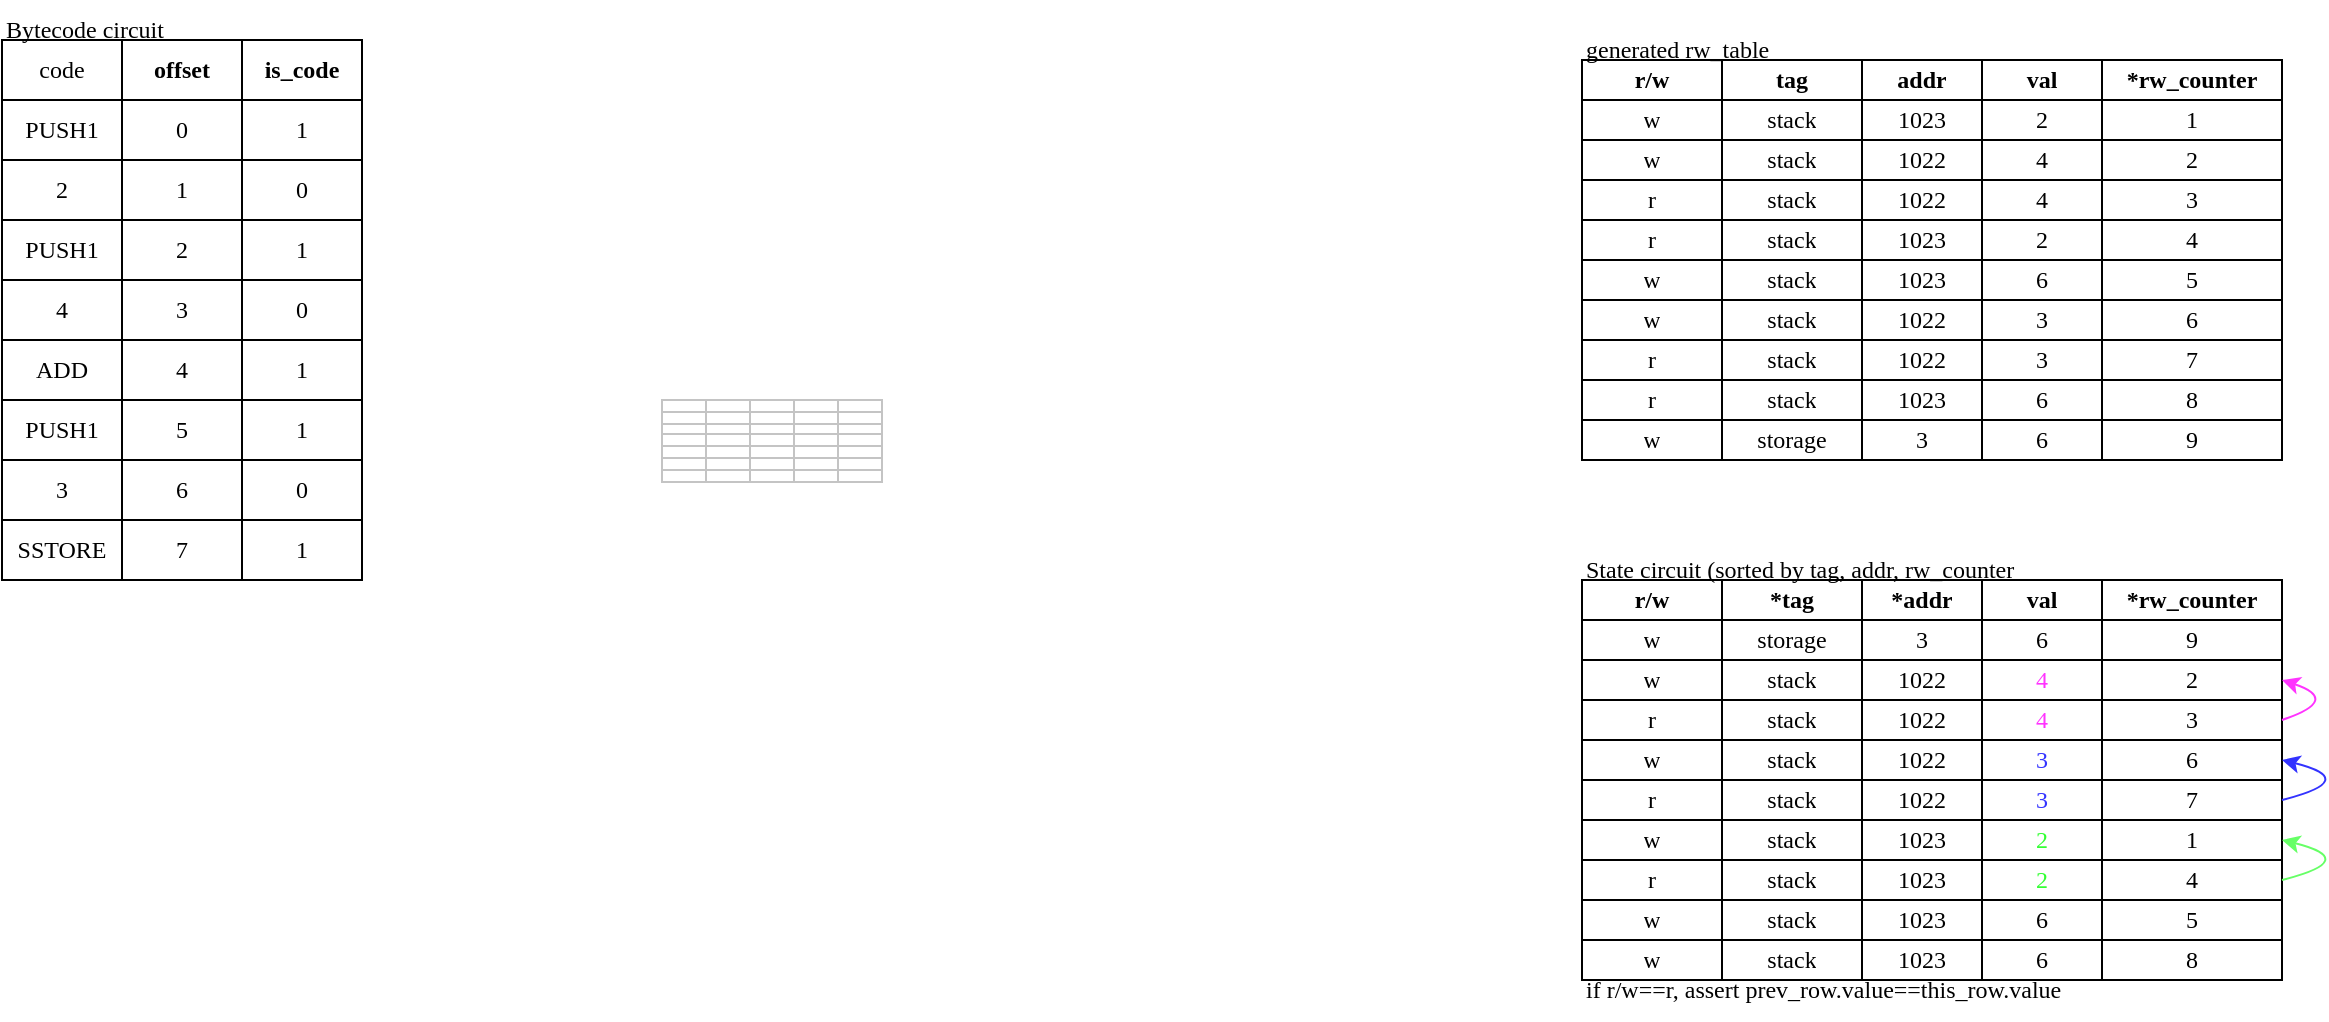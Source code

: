 <mxfile version="17.1.2" type="github">
  <diagram id="9TDbdFuDciQQ4_RM8ILd" name="Page-1">
    <mxGraphModel dx="1426" dy="830" grid="1" gridSize="10" guides="1" tooltips="1" connect="1" arrows="1" fold="1" page="1" pageScale="1" pageWidth="827" pageHeight="1169" math="0" shadow="0">
      <root>
        <mxCell id="0" />
        <mxCell id="1" parent="0" />
        <mxCell id="28t_TmLzIudg9PH67Oan-2" value="" style="shape=table;html=1;whiteSpace=wrap;startSize=0;container=1;collapsible=0;childLayout=tableLayout;" vertex="1" parent="1">
          <mxGeometry x="80" y="80" width="180" height="270" as="geometry" />
        </mxCell>
        <mxCell id="28t_TmLzIudg9PH67Oan-49" style="shape=tableRow;horizontal=0;startSize=0;swimlaneHead=0;swimlaneBody=0;top=0;left=0;bottom=0;right=0;collapsible=0;dropTarget=0;fillColor=none;points=[[0,0.5],[1,0.5]];portConstraint=eastwest;" vertex="1" parent="28t_TmLzIudg9PH67Oan-2">
          <mxGeometry width="180" height="30" as="geometry" />
        </mxCell>
        <mxCell id="28t_TmLzIudg9PH67Oan-50" value="code" style="shape=partialRectangle;html=1;whiteSpace=wrap;connectable=0;fillColor=none;top=0;left=0;bottom=0;right=0;overflow=hidden;fontFamily=Source Code Pro;fontSource=https%3A%2F%2Ffonts.googleapis.com%2Fcss%3Ffamily%3DSource%2BCode%2BPro;" vertex="1" parent="28t_TmLzIudg9PH67Oan-49">
          <mxGeometry width="60" height="30" as="geometry">
            <mxRectangle width="60" height="30" as="alternateBounds" />
          </mxGeometry>
        </mxCell>
        <mxCell id="28t_TmLzIudg9PH67Oan-51" value="offset" style="shape=partialRectangle;html=1;whiteSpace=wrap;connectable=0;fillColor=none;top=0;left=0;bottom=0;right=0;overflow=hidden;fontFamily=Source Code Pro;fontSource=https%3A%2F%2Ffonts.googleapis.com%2Fcss%3Ffamily%3DSource%2BCode%2BPro;fontStyle=1" vertex="1" parent="28t_TmLzIudg9PH67Oan-49">
          <mxGeometry x="60" width="60" height="30" as="geometry">
            <mxRectangle width="60" height="30" as="alternateBounds" />
          </mxGeometry>
        </mxCell>
        <mxCell id="28t_TmLzIudg9PH67Oan-52" value="is_code" style="shape=partialRectangle;html=1;whiteSpace=wrap;connectable=0;fillColor=none;top=0;left=0;bottom=0;right=0;overflow=hidden;fontFamily=Source Code Pro;fontSource=https%3A%2F%2Ffonts.googleapis.com%2Fcss%3Ffamily%3DSource%2BCode%2BPro;fontStyle=1" vertex="1" parent="28t_TmLzIudg9PH67Oan-49">
          <mxGeometry x="120" width="60" height="30" as="geometry">
            <mxRectangle width="60" height="30" as="alternateBounds" />
          </mxGeometry>
        </mxCell>
        <mxCell id="28t_TmLzIudg9PH67Oan-3" value="" style="shape=tableRow;horizontal=0;startSize=0;swimlaneHead=0;swimlaneBody=0;top=0;left=0;bottom=0;right=0;collapsible=0;dropTarget=0;fillColor=none;points=[[0,0.5],[1,0.5]];portConstraint=eastwest;" vertex="1" parent="28t_TmLzIudg9PH67Oan-2">
          <mxGeometry y="30" width="180" height="30" as="geometry" />
        </mxCell>
        <mxCell id="28t_TmLzIudg9PH67Oan-4" value="PUSH1" style="shape=partialRectangle;html=1;whiteSpace=wrap;connectable=0;fillColor=none;top=0;left=0;bottom=0;right=0;overflow=hidden;fontFamily=Source Code Pro;fontSource=https%3A%2F%2Ffonts.googleapis.com%2Fcss%3Ffamily%3DSource%2BCode%2BPro;" vertex="1" parent="28t_TmLzIudg9PH67Oan-3">
          <mxGeometry width="60" height="30" as="geometry">
            <mxRectangle width="60" height="30" as="alternateBounds" />
          </mxGeometry>
        </mxCell>
        <mxCell id="28t_TmLzIudg9PH67Oan-5" value="0" style="shape=partialRectangle;html=1;whiteSpace=wrap;connectable=0;fillColor=none;top=0;left=0;bottom=0;right=0;overflow=hidden;fontFamily=Source Code Pro;fontSource=https%3A%2F%2Ffonts.googleapis.com%2Fcss%3Ffamily%3DSource%2BCode%2BPro;" vertex="1" parent="28t_TmLzIudg9PH67Oan-3">
          <mxGeometry x="60" width="60" height="30" as="geometry">
            <mxRectangle width="60" height="30" as="alternateBounds" />
          </mxGeometry>
        </mxCell>
        <mxCell id="28t_TmLzIudg9PH67Oan-6" value="1" style="shape=partialRectangle;html=1;whiteSpace=wrap;connectable=0;fillColor=none;top=0;left=0;bottom=0;right=0;overflow=hidden;fontFamily=Source Code Pro;fontSource=https%3A%2F%2Ffonts.googleapis.com%2Fcss%3Ffamily%3DSource%2BCode%2BPro;" vertex="1" parent="28t_TmLzIudg9PH67Oan-3">
          <mxGeometry x="120" width="60" height="30" as="geometry">
            <mxRectangle width="60" height="30" as="alternateBounds" />
          </mxGeometry>
        </mxCell>
        <mxCell id="28t_TmLzIudg9PH67Oan-7" value="" style="shape=tableRow;horizontal=0;startSize=0;swimlaneHead=0;swimlaneBody=0;top=0;left=0;bottom=0;right=0;collapsible=0;dropTarget=0;fillColor=none;points=[[0,0.5],[1,0.5]];portConstraint=eastwest;" vertex="1" parent="28t_TmLzIudg9PH67Oan-2">
          <mxGeometry y="60" width="180" height="30" as="geometry" />
        </mxCell>
        <mxCell id="28t_TmLzIudg9PH67Oan-8" value="2" style="shape=partialRectangle;html=1;whiteSpace=wrap;connectable=0;fillColor=none;top=0;left=0;bottom=0;right=0;overflow=hidden;fontFamily=Source Code Pro;fontSource=https%3A%2F%2Ffonts.googleapis.com%2Fcss%3Ffamily%3DSource%2BCode%2BPro;" vertex="1" parent="28t_TmLzIudg9PH67Oan-7">
          <mxGeometry width="60" height="30" as="geometry">
            <mxRectangle width="60" height="30" as="alternateBounds" />
          </mxGeometry>
        </mxCell>
        <mxCell id="28t_TmLzIudg9PH67Oan-9" value="1" style="shape=partialRectangle;html=1;whiteSpace=wrap;connectable=0;fillColor=none;top=0;left=0;bottom=0;right=0;overflow=hidden;fontFamily=Source Code Pro;fontSource=https%3A%2F%2Ffonts.googleapis.com%2Fcss%3Ffamily%3DSource%2BCode%2BPro;" vertex="1" parent="28t_TmLzIudg9PH67Oan-7">
          <mxGeometry x="60" width="60" height="30" as="geometry">
            <mxRectangle width="60" height="30" as="alternateBounds" />
          </mxGeometry>
        </mxCell>
        <mxCell id="28t_TmLzIudg9PH67Oan-10" value="0" style="shape=partialRectangle;html=1;whiteSpace=wrap;connectable=0;fillColor=none;top=0;left=0;bottom=0;right=0;overflow=hidden;fontFamily=Source Code Pro;fontSource=https%3A%2F%2Ffonts.googleapis.com%2Fcss%3Ffamily%3DSource%2BCode%2BPro;" vertex="1" parent="28t_TmLzIudg9PH67Oan-7">
          <mxGeometry x="120" width="60" height="30" as="geometry">
            <mxRectangle width="60" height="30" as="alternateBounds" />
          </mxGeometry>
        </mxCell>
        <mxCell id="28t_TmLzIudg9PH67Oan-11" value="" style="shape=tableRow;horizontal=0;startSize=0;swimlaneHead=0;swimlaneBody=0;top=0;left=0;bottom=0;right=0;collapsible=0;dropTarget=0;fillColor=none;points=[[0,0.5],[1,0.5]];portConstraint=eastwest;" vertex="1" parent="28t_TmLzIudg9PH67Oan-2">
          <mxGeometry y="90" width="180" height="30" as="geometry" />
        </mxCell>
        <mxCell id="28t_TmLzIudg9PH67Oan-12" value="PUSH1" style="shape=partialRectangle;html=1;whiteSpace=wrap;connectable=0;fillColor=none;top=0;left=0;bottom=0;right=0;overflow=hidden;fontFamily=Source Code Pro;fontSource=https%3A%2F%2Ffonts.googleapis.com%2Fcss%3Ffamily%3DSource%2BCode%2BPro;" vertex="1" parent="28t_TmLzIudg9PH67Oan-11">
          <mxGeometry width="60" height="30" as="geometry">
            <mxRectangle width="60" height="30" as="alternateBounds" />
          </mxGeometry>
        </mxCell>
        <mxCell id="28t_TmLzIudg9PH67Oan-13" value="2" style="shape=partialRectangle;html=1;whiteSpace=wrap;connectable=0;fillColor=none;top=0;left=0;bottom=0;right=0;overflow=hidden;fontFamily=Source Code Pro;fontSource=https%3A%2F%2Ffonts.googleapis.com%2Fcss%3Ffamily%3DSource%2BCode%2BPro;" vertex="1" parent="28t_TmLzIudg9PH67Oan-11">
          <mxGeometry x="60" width="60" height="30" as="geometry">
            <mxRectangle width="60" height="30" as="alternateBounds" />
          </mxGeometry>
        </mxCell>
        <mxCell id="28t_TmLzIudg9PH67Oan-14" value="1" style="shape=partialRectangle;html=1;whiteSpace=wrap;connectable=0;fillColor=none;top=0;left=0;bottom=0;right=0;overflow=hidden;pointerEvents=1;fontFamily=Source Code Pro;fontSource=https%3A%2F%2Ffonts.googleapis.com%2Fcss%3Ffamily%3DSource%2BCode%2BPro;" vertex="1" parent="28t_TmLzIudg9PH67Oan-11">
          <mxGeometry x="120" width="60" height="30" as="geometry">
            <mxRectangle width="60" height="30" as="alternateBounds" />
          </mxGeometry>
        </mxCell>
        <mxCell id="28t_TmLzIudg9PH67Oan-22" style="shape=tableRow;horizontal=0;startSize=0;swimlaneHead=0;swimlaneBody=0;top=0;left=0;bottom=0;right=0;collapsible=0;dropTarget=0;fillColor=none;points=[[0,0.5],[1,0.5]];portConstraint=eastwest;" vertex="1" parent="28t_TmLzIudg9PH67Oan-2">
          <mxGeometry y="120" width="180" height="30" as="geometry" />
        </mxCell>
        <mxCell id="28t_TmLzIudg9PH67Oan-23" value="4" style="shape=partialRectangle;html=1;whiteSpace=wrap;connectable=0;fillColor=none;top=0;left=0;bottom=0;right=0;overflow=hidden;fontFamily=Source Code Pro;fontSource=https%3A%2F%2Ffonts.googleapis.com%2Fcss%3Ffamily%3DSource%2BCode%2BPro;" vertex="1" parent="28t_TmLzIudg9PH67Oan-22">
          <mxGeometry width="60" height="30" as="geometry">
            <mxRectangle width="60" height="30" as="alternateBounds" />
          </mxGeometry>
        </mxCell>
        <mxCell id="28t_TmLzIudg9PH67Oan-24" value="3" style="shape=partialRectangle;html=1;whiteSpace=wrap;connectable=0;fillColor=none;top=0;left=0;bottom=0;right=0;overflow=hidden;fontFamily=Source Code Pro;fontSource=https%3A%2F%2Ffonts.googleapis.com%2Fcss%3Ffamily%3DSource%2BCode%2BPro;" vertex="1" parent="28t_TmLzIudg9PH67Oan-22">
          <mxGeometry x="60" width="60" height="30" as="geometry">
            <mxRectangle width="60" height="30" as="alternateBounds" />
          </mxGeometry>
        </mxCell>
        <mxCell id="28t_TmLzIudg9PH67Oan-25" value="0" style="shape=partialRectangle;html=1;whiteSpace=wrap;connectable=0;fillColor=none;top=0;left=0;bottom=0;right=0;overflow=hidden;pointerEvents=1;fontFamily=Source Code Pro;fontSource=https%3A%2F%2Ffonts.googleapis.com%2Fcss%3Ffamily%3DSource%2BCode%2BPro;" vertex="1" parent="28t_TmLzIudg9PH67Oan-22">
          <mxGeometry x="120" width="60" height="30" as="geometry">
            <mxRectangle width="60" height="30" as="alternateBounds" />
          </mxGeometry>
        </mxCell>
        <mxCell id="28t_TmLzIudg9PH67Oan-18" style="shape=tableRow;horizontal=0;startSize=0;swimlaneHead=0;swimlaneBody=0;top=0;left=0;bottom=0;right=0;collapsible=0;dropTarget=0;fillColor=none;points=[[0,0.5],[1,0.5]];portConstraint=eastwest;" vertex="1" parent="28t_TmLzIudg9PH67Oan-2">
          <mxGeometry y="150" width="180" height="30" as="geometry" />
        </mxCell>
        <mxCell id="28t_TmLzIudg9PH67Oan-19" value="ADD" style="shape=partialRectangle;html=1;whiteSpace=wrap;connectable=0;fillColor=none;top=0;left=0;bottom=0;right=0;overflow=hidden;fontFamily=Source Code Pro;fontSource=https%3A%2F%2Ffonts.googleapis.com%2Fcss%3Ffamily%3DSource%2BCode%2BPro;" vertex="1" parent="28t_TmLzIudg9PH67Oan-18">
          <mxGeometry width="60" height="30" as="geometry">
            <mxRectangle width="60" height="30" as="alternateBounds" />
          </mxGeometry>
        </mxCell>
        <mxCell id="28t_TmLzIudg9PH67Oan-20" value="4" style="shape=partialRectangle;html=1;whiteSpace=wrap;connectable=0;fillColor=none;top=0;left=0;bottom=0;right=0;overflow=hidden;fontFamily=Source Code Pro;fontSource=https%3A%2F%2Ffonts.googleapis.com%2Fcss%3Ffamily%3DSource%2BCode%2BPro;" vertex="1" parent="28t_TmLzIudg9PH67Oan-18">
          <mxGeometry x="60" width="60" height="30" as="geometry">
            <mxRectangle width="60" height="30" as="alternateBounds" />
          </mxGeometry>
        </mxCell>
        <mxCell id="28t_TmLzIudg9PH67Oan-21" value="1" style="shape=partialRectangle;html=1;whiteSpace=wrap;connectable=0;fillColor=none;top=0;left=0;bottom=0;right=0;overflow=hidden;pointerEvents=1;fontFamily=Source Code Pro;fontSource=https%3A%2F%2Ffonts.googleapis.com%2Fcss%3Ffamily%3DSource%2BCode%2BPro;" vertex="1" parent="28t_TmLzIudg9PH67Oan-18">
          <mxGeometry x="120" width="60" height="30" as="geometry">
            <mxRectangle width="60" height="30" as="alternateBounds" />
          </mxGeometry>
        </mxCell>
        <mxCell id="28t_TmLzIudg9PH67Oan-26" style="shape=tableRow;horizontal=0;startSize=0;swimlaneHead=0;swimlaneBody=0;top=0;left=0;bottom=0;right=0;collapsible=0;dropTarget=0;fillColor=none;points=[[0,0.5],[1,0.5]];portConstraint=eastwest;" vertex="1" parent="28t_TmLzIudg9PH67Oan-2">
          <mxGeometry y="180" width="180" height="30" as="geometry" />
        </mxCell>
        <mxCell id="28t_TmLzIudg9PH67Oan-27" value="PUSH1" style="shape=partialRectangle;html=1;whiteSpace=wrap;connectable=0;fillColor=none;top=0;left=0;bottom=0;right=0;overflow=hidden;fontFamily=Source Code Pro;fontSource=https%3A%2F%2Ffonts.googleapis.com%2Fcss%3Ffamily%3DSource%2BCode%2BPro;" vertex="1" parent="28t_TmLzIudg9PH67Oan-26">
          <mxGeometry width="60" height="30" as="geometry">
            <mxRectangle width="60" height="30" as="alternateBounds" />
          </mxGeometry>
        </mxCell>
        <mxCell id="28t_TmLzIudg9PH67Oan-28" value="5" style="shape=partialRectangle;html=1;whiteSpace=wrap;connectable=0;fillColor=none;top=0;left=0;bottom=0;right=0;overflow=hidden;fontFamily=Source Code Pro;fontSource=https%3A%2F%2Ffonts.googleapis.com%2Fcss%3Ffamily%3DSource%2BCode%2BPro;" vertex="1" parent="28t_TmLzIudg9PH67Oan-26">
          <mxGeometry x="60" width="60" height="30" as="geometry">
            <mxRectangle width="60" height="30" as="alternateBounds" />
          </mxGeometry>
        </mxCell>
        <mxCell id="28t_TmLzIudg9PH67Oan-29" value="1" style="shape=partialRectangle;html=1;whiteSpace=wrap;connectable=0;fillColor=none;top=0;left=0;bottom=0;right=0;overflow=hidden;pointerEvents=1;fontFamily=Source Code Pro;fontSource=https%3A%2F%2Ffonts.googleapis.com%2Fcss%3Ffamily%3DSource%2BCode%2BPro;" vertex="1" parent="28t_TmLzIudg9PH67Oan-26">
          <mxGeometry x="120" width="60" height="30" as="geometry">
            <mxRectangle width="60" height="30" as="alternateBounds" />
          </mxGeometry>
        </mxCell>
        <mxCell id="28t_TmLzIudg9PH67Oan-30" style="shape=tableRow;horizontal=0;startSize=0;swimlaneHead=0;swimlaneBody=0;top=0;left=0;bottom=0;right=0;collapsible=0;dropTarget=0;fillColor=none;points=[[0,0.5],[1,0.5]];portConstraint=eastwest;" vertex="1" parent="28t_TmLzIudg9PH67Oan-2">
          <mxGeometry y="210" width="180" height="30" as="geometry" />
        </mxCell>
        <mxCell id="28t_TmLzIudg9PH67Oan-31" value="3" style="shape=partialRectangle;html=1;whiteSpace=wrap;connectable=0;fillColor=none;top=0;left=0;bottom=0;right=0;overflow=hidden;fontFamily=Source Code Pro;fontSource=https%3A%2F%2Ffonts.googleapis.com%2Fcss%3Ffamily%3DSource%2BCode%2BPro;" vertex="1" parent="28t_TmLzIudg9PH67Oan-30">
          <mxGeometry width="60" height="30" as="geometry">
            <mxRectangle width="60" height="30" as="alternateBounds" />
          </mxGeometry>
        </mxCell>
        <mxCell id="28t_TmLzIudg9PH67Oan-32" value="6" style="shape=partialRectangle;html=1;whiteSpace=wrap;connectable=0;fillColor=none;top=0;left=0;bottom=0;right=0;overflow=hidden;fontFamily=Source Code Pro;fontSource=https%3A%2F%2Ffonts.googleapis.com%2Fcss%3Ffamily%3DSource%2BCode%2BPro;" vertex="1" parent="28t_TmLzIudg9PH67Oan-30">
          <mxGeometry x="60" width="60" height="30" as="geometry">
            <mxRectangle width="60" height="30" as="alternateBounds" />
          </mxGeometry>
        </mxCell>
        <mxCell id="28t_TmLzIudg9PH67Oan-33" value="0" style="shape=partialRectangle;html=1;whiteSpace=wrap;connectable=0;fillColor=none;top=0;left=0;bottom=0;right=0;overflow=hidden;pointerEvents=1;fontFamily=Source Code Pro;fontSource=https%3A%2F%2Ffonts.googleapis.com%2Fcss%3Ffamily%3DSource%2BCode%2BPro;" vertex="1" parent="28t_TmLzIudg9PH67Oan-30">
          <mxGeometry x="120" width="60" height="30" as="geometry">
            <mxRectangle width="60" height="30" as="alternateBounds" />
          </mxGeometry>
        </mxCell>
        <mxCell id="28t_TmLzIudg9PH67Oan-34" style="shape=tableRow;horizontal=0;startSize=0;swimlaneHead=0;swimlaneBody=0;top=0;left=0;bottom=0;right=0;collapsible=0;dropTarget=0;fillColor=none;points=[[0,0.5],[1,0.5]];portConstraint=eastwest;" vertex="1" parent="28t_TmLzIudg9PH67Oan-2">
          <mxGeometry y="240" width="180" height="30" as="geometry" />
        </mxCell>
        <mxCell id="28t_TmLzIudg9PH67Oan-35" value="SSTORE" style="shape=partialRectangle;html=1;whiteSpace=wrap;connectable=0;fillColor=none;top=0;left=0;bottom=0;right=0;overflow=hidden;fontFamily=Source Code Pro;fontSource=https%3A%2F%2Ffonts.googleapis.com%2Fcss%3Ffamily%3DSource%2BCode%2BPro;" vertex="1" parent="28t_TmLzIudg9PH67Oan-34">
          <mxGeometry width="60" height="30" as="geometry">
            <mxRectangle width="60" height="30" as="alternateBounds" />
          </mxGeometry>
        </mxCell>
        <mxCell id="28t_TmLzIudg9PH67Oan-36" value="7" style="shape=partialRectangle;html=1;whiteSpace=wrap;connectable=0;fillColor=none;top=0;left=0;bottom=0;right=0;overflow=hidden;fontFamily=Source Code Pro;fontSource=https%3A%2F%2Ffonts.googleapis.com%2Fcss%3Ffamily%3DSource%2BCode%2BPro;" vertex="1" parent="28t_TmLzIudg9PH67Oan-34">
          <mxGeometry x="60" width="60" height="30" as="geometry">
            <mxRectangle width="60" height="30" as="alternateBounds" />
          </mxGeometry>
        </mxCell>
        <mxCell id="28t_TmLzIudg9PH67Oan-37" value="1" style="shape=partialRectangle;html=1;whiteSpace=wrap;connectable=0;fillColor=none;top=0;left=0;bottom=0;right=0;overflow=hidden;pointerEvents=1;fontFamily=Source Code Pro;fontSource=https%3A%2F%2Ffonts.googleapis.com%2Fcss%3Ffamily%3DSource%2BCode%2BPro;" vertex="1" parent="28t_TmLzIudg9PH67Oan-34">
          <mxGeometry x="120" width="60" height="30" as="geometry">
            <mxRectangle width="60" height="30" as="alternateBounds" />
          </mxGeometry>
        </mxCell>
        <mxCell id="28t_TmLzIudg9PH67Oan-54" value="Bytecode circuit" style="text;html=1;strokeColor=none;fillColor=none;align=left;verticalAlign=middle;whiteSpace=wrap;rounded=0;fontFamily=Source Code Pro;fontSource=https%3A%2F%2Ffonts.googleapis.com%2Fcss%3Ffamily%3DSource%2BCode%2BPro;" vertex="1" parent="1">
          <mxGeometry x="80" y="60" width="130" height="30" as="geometry" />
        </mxCell>
        <mxCell id="28t_TmLzIudg9PH67Oan-55" value="" style="shape=table;html=1;whiteSpace=wrap;startSize=0;container=1;collapsible=0;childLayout=tableLayout;fontFamily=Source Code Pro;fontSource=https%3A%2F%2Ffonts.googleapis.com%2Fcss%3Ffamily%3DSource%2BCode%2BPro;" vertex="1" parent="1">
          <mxGeometry x="870" y="90" width="350" height="200" as="geometry" />
        </mxCell>
        <mxCell id="28t_TmLzIudg9PH67Oan-56" value="" style="shape=tableRow;horizontal=0;startSize=0;swimlaneHead=0;swimlaneBody=0;top=0;left=0;bottom=0;right=0;collapsible=0;dropTarget=0;fillColor=none;points=[[0,0.5],[1,0.5]];portConstraint=eastwest;fontFamily=Source Code Pro;fontSource=https%3A%2F%2Ffonts.googleapis.com%2Fcss%3Ffamily%3DSource%2BCode%2BPro;" vertex="1" parent="28t_TmLzIudg9PH67Oan-55">
          <mxGeometry width="350" height="20" as="geometry" />
        </mxCell>
        <mxCell id="28t_TmLzIudg9PH67Oan-57" value="r/w" style="shape=partialRectangle;html=1;whiteSpace=wrap;connectable=0;fillColor=none;top=0;left=0;bottom=0;right=0;overflow=hidden;fontFamily=Source Code Pro;fontSource=https%3A%2F%2Ffonts.googleapis.com%2Fcss%3Ffamily%3DSource%2BCode%2BPro;fontStyle=1" vertex="1" parent="28t_TmLzIudg9PH67Oan-56">
          <mxGeometry width="70" height="20" as="geometry">
            <mxRectangle width="70" height="20" as="alternateBounds" />
          </mxGeometry>
        </mxCell>
        <mxCell id="28t_TmLzIudg9PH67Oan-58" value="tag" style="shape=partialRectangle;html=1;whiteSpace=wrap;connectable=0;fillColor=none;top=0;left=0;bottom=0;right=0;overflow=hidden;fontFamily=Source Code Pro;fontSource=https%3A%2F%2Ffonts.googleapis.com%2Fcss%3Ffamily%3DSource%2BCode%2BPro;fontStyle=1" vertex="1" parent="28t_TmLzIudg9PH67Oan-56">
          <mxGeometry x="70" width="70" height="20" as="geometry">
            <mxRectangle width="70" height="20" as="alternateBounds" />
          </mxGeometry>
        </mxCell>
        <mxCell id="28t_TmLzIudg9PH67Oan-59" value="addr" style="shape=partialRectangle;html=1;whiteSpace=wrap;connectable=0;fillColor=none;top=0;left=0;bottom=0;right=0;overflow=hidden;fontFamily=Source Code Pro;fontSource=https%3A%2F%2Ffonts.googleapis.com%2Fcss%3Ffamily%3DSource%2BCode%2BPro;fontStyle=1" vertex="1" parent="28t_TmLzIudg9PH67Oan-56">
          <mxGeometry x="140" width="60" height="20" as="geometry">
            <mxRectangle width="60" height="20" as="alternateBounds" />
          </mxGeometry>
        </mxCell>
        <mxCell id="28t_TmLzIudg9PH67Oan-73" value="val" style="shape=partialRectangle;html=1;whiteSpace=wrap;connectable=0;fillColor=none;top=0;left=0;bottom=0;right=0;overflow=hidden;fontFamily=Source Code Pro;fontSource=https%3A%2F%2Ffonts.googleapis.com%2Fcss%3Ffamily%3DSource%2BCode%2BPro;fontStyle=1" vertex="1" parent="28t_TmLzIudg9PH67Oan-56">
          <mxGeometry x="200" width="60" height="20" as="geometry">
            <mxRectangle width="60" height="20" as="alternateBounds" />
          </mxGeometry>
        </mxCell>
        <mxCell id="28t_TmLzIudg9PH67Oan-76" value="*rw_counter" style="shape=partialRectangle;html=1;whiteSpace=wrap;connectable=0;fillColor=none;top=0;left=0;bottom=0;right=0;overflow=hidden;fontFamily=Source Code Pro;fontSource=https%3A%2F%2Ffonts.googleapis.com%2Fcss%3Ffamily%3DSource%2BCode%2BPro;fontStyle=1" vertex="1" parent="28t_TmLzIudg9PH67Oan-56">
          <mxGeometry x="260" width="90" height="20" as="geometry">
            <mxRectangle width="90" height="20" as="alternateBounds" />
          </mxGeometry>
        </mxCell>
        <mxCell id="28t_TmLzIudg9PH67Oan-60" value="" style="shape=tableRow;horizontal=0;startSize=0;swimlaneHead=0;swimlaneBody=0;top=0;left=0;bottom=0;right=0;collapsible=0;dropTarget=0;fillColor=none;points=[[0,0.5],[1,0.5]];portConstraint=eastwest;fontFamily=Source Code Pro;fontSource=https%3A%2F%2Ffonts.googleapis.com%2Fcss%3Ffamily%3DSource%2BCode%2BPro;" vertex="1" parent="28t_TmLzIudg9PH67Oan-55">
          <mxGeometry y="20" width="350" height="20" as="geometry" />
        </mxCell>
        <mxCell id="28t_TmLzIudg9PH67Oan-61" value="w" style="shape=partialRectangle;html=1;whiteSpace=wrap;connectable=0;fillColor=none;top=0;left=0;bottom=0;right=0;overflow=hidden;fontFamily=Source Code Pro;fontSource=https%3A%2F%2Ffonts.googleapis.com%2Fcss%3Ffamily%3DSource%2BCode%2BPro;" vertex="1" parent="28t_TmLzIudg9PH67Oan-60">
          <mxGeometry width="70" height="20" as="geometry">
            <mxRectangle width="70" height="20" as="alternateBounds" />
          </mxGeometry>
        </mxCell>
        <mxCell id="28t_TmLzIudg9PH67Oan-62" value="stack" style="shape=partialRectangle;html=1;whiteSpace=wrap;connectable=0;fillColor=none;top=0;left=0;bottom=0;right=0;overflow=hidden;fontFamily=Source Code Pro;fontSource=https%3A%2F%2Ffonts.googleapis.com%2Fcss%3Ffamily%3DSource%2BCode%2BPro;" vertex="1" parent="28t_TmLzIudg9PH67Oan-60">
          <mxGeometry x="70" width="70" height="20" as="geometry">
            <mxRectangle width="70" height="20" as="alternateBounds" />
          </mxGeometry>
        </mxCell>
        <mxCell id="28t_TmLzIudg9PH67Oan-63" value="1023" style="shape=partialRectangle;html=1;whiteSpace=wrap;connectable=0;fillColor=none;top=0;left=0;bottom=0;right=0;overflow=hidden;fontFamily=Source Code Pro;fontSource=https%3A%2F%2Ffonts.googleapis.com%2Fcss%3Ffamily%3DSource%2BCode%2BPro;" vertex="1" parent="28t_TmLzIudg9PH67Oan-60">
          <mxGeometry x="140" width="60" height="20" as="geometry">
            <mxRectangle width="60" height="20" as="alternateBounds" />
          </mxGeometry>
        </mxCell>
        <mxCell id="28t_TmLzIudg9PH67Oan-74" value="2" style="shape=partialRectangle;html=1;whiteSpace=wrap;connectable=0;fillColor=none;top=0;left=0;bottom=0;right=0;overflow=hidden;fontFamily=Source Code Pro;fontSource=https%3A%2F%2Ffonts.googleapis.com%2Fcss%3Ffamily%3DSource%2BCode%2BPro;" vertex="1" parent="28t_TmLzIudg9PH67Oan-60">
          <mxGeometry x="200" width="60" height="20" as="geometry">
            <mxRectangle width="60" height="20" as="alternateBounds" />
          </mxGeometry>
        </mxCell>
        <mxCell id="28t_TmLzIudg9PH67Oan-77" value="1" style="shape=partialRectangle;html=1;whiteSpace=wrap;connectable=0;fillColor=none;top=0;left=0;bottom=0;right=0;overflow=hidden;fontFamily=Source Code Pro;fontSource=https%3A%2F%2Ffonts.googleapis.com%2Fcss%3Ffamily%3DSource%2BCode%2BPro;" vertex="1" parent="28t_TmLzIudg9PH67Oan-60">
          <mxGeometry x="260" width="90" height="20" as="geometry">
            <mxRectangle width="90" height="20" as="alternateBounds" />
          </mxGeometry>
        </mxCell>
        <mxCell id="28t_TmLzIudg9PH67Oan-91" style="shape=tableRow;horizontal=0;startSize=0;swimlaneHead=0;swimlaneBody=0;top=0;left=0;bottom=0;right=0;collapsible=0;dropTarget=0;fillColor=none;points=[[0,0.5],[1,0.5]];portConstraint=eastwest;fontFamily=Source Code Pro;fontSource=https%3A%2F%2Ffonts.googleapis.com%2Fcss%3Ffamily%3DSource%2BCode%2BPro;" vertex="1" parent="28t_TmLzIudg9PH67Oan-55">
          <mxGeometry y="40" width="350" height="20" as="geometry" />
        </mxCell>
        <mxCell id="28t_TmLzIudg9PH67Oan-92" value="w" style="shape=partialRectangle;html=1;whiteSpace=wrap;connectable=0;fillColor=none;top=0;left=0;bottom=0;right=0;overflow=hidden;fontFamily=Source Code Pro;fontSource=https%3A%2F%2Ffonts.googleapis.com%2Fcss%3Ffamily%3DSource%2BCode%2BPro;" vertex="1" parent="28t_TmLzIudg9PH67Oan-91">
          <mxGeometry width="70" height="20" as="geometry">
            <mxRectangle width="70" height="20" as="alternateBounds" />
          </mxGeometry>
        </mxCell>
        <mxCell id="28t_TmLzIudg9PH67Oan-93" value="stack" style="shape=partialRectangle;html=1;whiteSpace=wrap;connectable=0;fillColor=none;top=0;left=0;bottom=0;right=0;overflow=hidden;fontFamily=Source Code Pro;fontSource=https%3A%2F%2Ffonts.googleapis.com%2Fcss%3Ffamily%3DSource%2BCode%2BPro;" vertex="1" parent="28t_TmLzIudg9PH67Oan-91">
          <mxGeometry x="70" width="70" height="20" as="geometry">
            <mxRectangle width="70" height="20" as="alternateBounds" />
          </mxGeometry>
        </mxCell>
        <mxCell id="28t_TmLzIudg9PH67Oan-94" value="1022" style="shape=partialRectangle;html=1;whiteSpace=wrap;connectable=0;fillColor=none;top=0;left=0;bottom=0;right=0;overflow=hidden;fontFamily=Source Code Pro;fontSource=https%3A%2F%2Ffonts.googleapis.com%2Fcss%3Ffamily%3DSource%2BCode%2BPro;" vertex="1" parent="28t_TmLzIudg9PH67Oan-91">
          <mxGeometry x="140" width="60" height="20" as="geometry">
            <mxRectangle width="60" height="20" as="alternateBounds" />
          </mxGeometry>
        </mxCell>
        <mxCell id="28t_TmLzIudg9PH67Oan-95" value="4" style="shape=partialRectangle;html=1;whiteSpace=wrap;connectable=0;fillColor=none;top=0;left=0;bottom=0;right=0;overflow=hidden;fontFamily=Source Code Pro;fontSource=https%3A%2F%2Ffonts.googleapis.com%2Fcss%3Ffamily%3DSource%2BCode%2BPro;" vertex="1" parent="28t_TmLzIudg9PH67Oan-91">
          <mxGeometry x="200" width="60" height="20" as="geometry">
            <mxRectangle width="60" height="20" as="alternateBounds" />
          </mxGeometry>
        </mxCell>
        <mxCell id="28t_TmLzIudg9PH67Oan-96" value="2" style="shape=partialRectangle;html=1;whiteSpace=wrap;connectable=0;fillColor=none;top=0;left=0;bottom=0;right=0;overflow=hidden;fontFamily=Source Code Pro;fontSource=https%3A%2F%2Ffonts.googleapis.com%2Fcss%3Ffamily%3DSource%2BCode%2BPro;" vertex="1" parent="28t_TmLzIudg9PH67Oan-91">
          <mxGeometry x="260" width="90" height="20" as="geometry">
            <mxRectangle width="90" height="20" as="alternateBounds" />
          </mxGeometry>
        </mxCell>
        <mxCell id="28t_TmLzIudg9PH67Oan-145" style="shape=tableRow;horizontal=0;startSize=0;swimlaneHead=0;swimlaneBody=0;top=0;left=0;bottom=0;right=0;collapsible=0;dropTarget=0;fillColor=none;points=[[0,0.5],[1,0.5]];portConstraint=eastwest;fontFamily=Source Code Pro;fontSource=https%3A%2F%2Ffonts.googleapis.com%2Fcss%3Ffamily%3DSource%2BCode%2BPro;" vertex="1" parent="28t_TmLzIudg9PH67Oan-55">
          <mxGeometry y="60" width="350" height="20" as="geometry" />
        </mxCell>
        <mxCell id="28t_TmLzIudg9PH67Oan-146" value="r" style="shape=partialRectangle;html=1;whiteSpace=wrap;connectable=0;fillColor=none;top=0;left=0;bottom=0;right=0;overflow=hidden;fontFamily=Source Code Pro;fontSource=https%3A%2F%2Ffonts.googleapis.com%2Fcss%3Ffamily%3DSource%2BCode%2BPro;" vertex="1" parent="28t_TmLzIudg9PH67Oan-145">
          <mxGeometry width="70" height="20" as="geometry">
            <mxRectangle width="70" height="20" as="alternateBounds" />
          </mxGeometry>
        </mxCell>
        <mxCell id="28t_TmLzIudg9PH67Oan-147" value="stack" style="shape=partialRectangle;html=1;whiteSpace=wrap;connectable=0;fillColor=none;top=0;left=0;bottom=0;right=0;overflow=hidden;fontFamily=Source Code Pro;fontSource=https%3A%2F%2Ffonts.googleapis.com%2Fcss%3Ffamily%3DSource%2BCode%2BPro;" vertex="1" parent="28t_TmLzIudg9PH67Oan-145">
          <mxGeometry x="70" width="70" height="20" as="geometry">
            <mxRectangle width="70" height="20" as="alternateBounds" />
          </mxGeometry>
        </mxCell>
        <mxCell id="28t_TmLzIudg9PH67Oan-148" value="1022" style="shape=partialRectangle;html=1;whiteSpace=wrap;connectable=0;fillColor=none;top=0;left=0;bottom=0;right=0;overflow=hidden;fontFamily=Source Code Pro;fontSource=https%3A%2F%2Ffonts.googleapis.com%2Fcss%3Ffamily%3DSource%2BCode%2BPro;" vertex="1" parent="28t_TmLzIudg9PH67Oan-145">
          <mxGeometry x="140" width="60" height="20" as="geometry">
            <mxRectangle width="60" height="20" as="alternateBounds" />
          </mxGeometry>
        </mxCell>
        <mxCell id="28t_TmLzIudg9PH67Oan-149" value="4" style="shape=partialRectangle;html=1;whiteSpace=wrap;connectable=0;fillColor=none;top=0;left=0;bottom=0;right=0;overflow=hidden;fontFamily=Source Code Pro;fontSource=https%3A%2F%2Ffonts.googleapis.com%2Fcss%3Ffamily%3DSource%2BCode%2BPro;" vertex="1" parent="28t_TmLzIudg9PH67Oan-145">
          <mxGeometry x="200" width="60" height="20" as="geometry">
            <mxRectangle width="60" height="20" as="alternateBounds" />
          </mxGeometry>
        </mxCell>
        <mxCell id="28t_TmLzIudg9PH67Oan-150" value="3" style="shape=partialRectangle;html=1;whiteSpace=wrap;connectable=0;fillColor=none;top=0;left=0;bottom=0;right=0;overflow=hidden;fontFamily=Source Code Pro;fontSource=https%3A%2F%2Ffonts.googleapis.com%2Fcss%3Ffamily%3DSource%2BCode%2BPro;" vertex="1" parent="28t_TmLzIudg9PH67Oan-145">
          <mxGeometry x="260" width="90" height="20" as="geometry">
            <mxRectangle width="90" height="20" as="alternateBounds" />
          </mxGeometry>
        </mxCell>
        <mxCell id="28t_TmLzIudg9PH67Oan-139" style="shape=tableRow;horizontal=0;startSize=0;swimlaneHead=0;swimlaneBody=0;top=0;left=0;bottom=0;right=0;collapsible=0;dropTarget=0;fillColor=none;points=[[0,0.5],[1,0.5]];portConstraint=eastwest;fontFamily=Source Code Pro;fontSource=https%3A%2F%2Ffonts.googleapis.com%2Fcss%3Ffamily%3DSource%2BCode%2BPro;" vertex="1" parent="28t_TmLzIudg9PH67Oan-55">
          <mxGeometry y="80" width="350" height="20" as="geometry" />
        </mxCell>
        <mxCell id="28t_TmLzIudg9PH67Oan-140" value="r" style="shape=partialRectangle;html=1;whiteSpace=wrap;connectable=0;fillColor=none;top=0;left=0;bottom=0;right=0;overflow=hidden;fontFamily=Source Code Pro;fontSource=https%3A%2F%2Ffonts.googleapis.com%2Fcss%3Ffamily%3DSource%2BCode%2BPro;" vertex="1" parent="28t_TmLzIudg9PH67Oan-139">
          <mxGeometry width="70" height="20" as="geometry">
            <mxRectangle width="70" height="20" as="alternateBounds" />
          </mxGeometry>
        </mxCell>
        <mxCell id="28t_TmLzIudg9PH67Oan-141" value="stack" style="shape=partialRectangle;html=1;whiteSpace=wrap;connectable=0;fillColor=none;top=0;left=0;bottom=0;right=0;overflow=hidden;fontFamily=Source Code Pro;fontSource=https%3A%2F%2Ffonts.googleapis.com%2Fcss%3Ffamily%3DSource%2BCode%2BPro;" vertex="1" parent="28t_TmLzIudg9PH67Oan-139">
          <mxGeometry x="70" width="70" height="20" as="geometry">
            <mxRectangle width="70" height="20" as="alternateBounds" />
          </mxGeometry>
        </mxCell>
        <mxCell id="28t_TmLzIudg9PH67Oan-142" value="1023" style="shape=partialRectangle;html=1;whiteSpace=wrap;connectable=0;fillColor=none;top=0;left=0;bottom=0;right=0;overflow=hidden;fontFamily=Source Code Pro;fontSource=https%3A%2F%2Ffonts.googleapis.com%2Fcss%3Ffamily%3DSource%2BCode%2BPro;" vertex="1" parent="28t_TmLzIudg9PH67Oan-139">
          <mxGeometry x="140" width="60" height="20" as="geometry">
            <mxRectangle width="60" height="20" as="alternateBounds" />
          </mxGeometry>
        </mxCell>
        <mxCell id="28t_TmLzIudg9PH67Oan-143" value="2" style="shape=partialRectangle;html=1;whiteSpace=wrap;connectable=0;fillColor=none;top=0;left=0;bottom=0;right=0;overflow=hidden;fontFamily=Source Code Pro;fontSource=https%3A%2F%2Ffonts.googleapis.com%2Fcss%3Ffamily%3DSource%2BCode%2BPro;" vertex="1" parent="28t_TmLzIudg9PH67Oan-139">
          <mxGeometry x="200" width="60" height="20" as="geometry">
            <mxRectangle width="60" height="20" as="alternateBounds" />
          </mxGeometry>
        </mxCell>
        <mxCell id="28t_TmLzIudg9PH67Oan-144" value="4" style="shape=partialRectangle;html=1;whiteSpace=wrap;connectable=0;fillColor=none;top=0;left=0;bottom=0;right=0;overflow=hidden;fontFamily=Source Code Pro;fontSource=https%3A%2F%2Ffonts.googleapis.com%2Fcss%3Ffamily%3DSource%2BCode%2BPro;" vertex="1" parent="28t_TmLzIudg9PH67Oan-139">
          <mxGeometry x="260" width="90" height="20" as="geometry">
            <mxRectangle width="90" height="20" as="alternateBounds" />
          </mxGeometry>
        </mxCell>
        <mxCell id="28t_TmLzIudg9PH67Oan-133" style="shape=tableRow;horizontal=0;startSize=0;swimlaneHead=0;swimlaneBody=0;top=0;left=0;bottom=0;right=0;collapsible=0;dropTarget=0;fillColor=none;points=[[0,0.5],[1,0.5]];portConstraint=eastwest;fontFamily=Source Code Pro;fontSource=https%3A%2F%2Ffonts.googleapis.com%2Fcss%3Ffamily%3DSource%2BCode%2BPro;" vertex="1" parent="28t_TmLzIudg9PH67Oan-55">
          <mxGeometry y="100" width="350" height="20" as="geometry" />
        </mxCell>
        <mxCell id="28t_TmLzIudg9PH67Oan-134" value="w" style="shape=partialRectangle;html=1;whiteSpace=wrap;connectable=0;fillColor=none;top=0;left=0;bottom=0;right=0;overflow=hidden;fontFamily=Source Code Pro;fontSource=https%3A%2F%2Ffonts.googleapis.com%2Fcss%3Ffamily%3DSource%2BCode%2BPro;" vertex="1" parent="28t_TmLzIudg9PH67Oan-133">
          <mxGeometry width="70" height="20" as="geometry">
            <mxRectangle width="70" height="20" as="alternateBounds" />
          </mxGeometry>
        </mxCell>
        <mxCell id="28t_TmLzIudg9PH67Oan-135" value="stack" style="shape=partialRectangle;html=1;whiteSpace=wrap;connectable=0;fillColor=none;top=0;left=0;bottom=0;right=0;overflow=hidden;fontFamily=Source Code Pro;fontSource=https%3A%2F%2Ffonts.googleapis.com%2Fcss%3Ffamily%3DSource%2BCode%2BPro;" vertex="1" parent="28t_TmLzIudg9PH67Oan-133">
          <mxGeometry x="70" width="70" height="20" as="geometry">
            <mxRectangle width="70" height="20" as="alternateBounds" />
          </mxGeometry>
        </mxCell>
        <mxCell id="28t_TmLzIudg9PH67Oan-136" value="1023" style="shape=partialRectangle;html=1;whiteSpace=wrap;connectable=0;fillColor=none;top=0;left=0;bottom=0;right=0;overflow=hidden;fontFamily=Source Code Pro;fontSource=https%3A%2F%2Ffonts.googleapis.com%2Fcss%3Ffamily%3DSource%2BCode%2BPro;" vertex="1" parent="28t_TmLzIudg9PH67Oan-133">
          <mxGeometry x="140" width="60" height="20" as="geometry">
            <mxRectangle width="60" height="20" as="alternateBounds" />
          </mxGeometry>
        </mxCell>
        <mxCell id="28t_TmLzIudg9PH67Oan-137" value="6" style="shape=partialRectangle;html=1;whiteSpace=wrap;connectable=0;fillColor=none;top=0;left=0;bottom=0;right=0;overflow=hidden;fontFamily=Source Code Pro;fontSource=https%3A%2F%2Ffonts.googleapis.com%2Fcss%3Ffamily%3DSource%2BCode%2BPro;" vertex="1" parent="28t_TmLzIudg9PH67Oan-133">
          <mxGeometry x="200" width="60" height="20" as="geometry">
            <mxRectangle width="60" height="20" as="alternateBounds" />
          </mxGeometry>
        </mxCell>
        <mxCell id="28t_TmLzIudg9PH67Oan-138" value="5" style="shape=partialRectangle;html=1;whiteSpace=wrap;connectable=0;fillColor=none;top=0;left=0;bottom=0;right=0;overflow=hidden;fontFamily=Source Code Pro;fontSource=https%3A%2F%2Ffonts.googleapis.com%2Fcss%3Ffamily%3DSource%2BCode%2BPro;" vertex="1" parent="28t_TmLzIudg9PH67Oan-133">
          <mxGeometry x="260" width="90" height="20" as="geometry">
            <mxRectangle width="90" height="20" as="alternateBounds" />
          </mxGeometry>
        </mxCell>
        <mxCell id="28t_TmLzIudg9PH67Oan-127" style="shape=tableRow;horizontal=0;startSize=0;swimlaneHead=0;swimlaneBody=0;top=0;left=0;bottom=0;right=0;collapsible=0;dropTarget=0;fillColor=none;points=[[0,0.5],[1,0.5]];portConstraint=eastwest;fontFamily=Source Code Pro;fontSource=https%3A%2F%2Ffonts.googleapis.com%2Fcss%3Ffamily%3DSource%2BCode%2BPro;" vertex="1" parent="28t_TmLzIudg9PH67Oan-55">
          <mxGeometry y="120" width="350" height="20" as="geometry" />
        </mxCell>
        <mxCell id="28t_TmLzIudg9PH67Oan-128" value="w" style="shape=partialRectangle;html=1;whiteSpace=wrap;connectable=0;fillColor=none;top=0;left=0;bottom=0;right=0;overflow=hidden;fontFamily=Source Code Pro;fontSource=https%3A%2F%2Ffonts.googleapis.com%2Fcss%3Ffamily%3DSource%2BCode%2BPro;" vertex="1" parent="28t_TmLzIudg9PH67Oan-127">
          <mxGeometry width="70" height="20" as="geometry">
            <mxRectangle width="70" height="20" as="alternateBounds" />
          </mxGeometry>
        </mxCell>
        <mxCell id="28t_TmLzIudg9PH67Oan-129" value="stack" style="shape=partialRectangle;html=1;whiteSpace=wrap;connectable=0;fillColor=none;top=0;left=0;bottom=0;right=0;overflow=hidden;fontFamily=Source Code Pro;fontSource=https%3A%2F%2Ffonts.googleapis.com%2Fcss%3Ffamily%3DSource%2BCode%2BPro;" vertex="1" parent="28t_TmLzIudg9PH67Oan-127">
          <mxGeometry x="70" width="70" height="20" as="geometry">
            <mxRectangle width="70" height="20" as="alternateBounds" />
          </mxGeometry>
        </mxCell>
        <mxCell id="28t_TmLzIudg9PH67Oan-130" value="1022" style="shape=partialRectangle;html=1;whiteSpace=wrap;connectable=0;fillColor=none;top=0;left=0;bottom=0;right=0;overflow=hidden;fontFamily=Source Code Pro;fontSource=https%3A%2F%2Ffonts.googleapis.com%2Fcss%3Ffamily%3DSource%2BCode%2BPro;" vertex="1" parent="28t_TmLzIudg9PH67Oan-127">
          <mxGeometry x="140" width="60" height="20" as="geometry">
            <mxRectangle width="60" height="20" as="alternateBounds" />
          </mxGeometry>
        </mxCell>
        <mxCell id="28t_TmLzIudg9PH67Oan-131" value="3" style="shape=partialRectangle;html=1;whiteSpace=wrap;connectable=0;fillColor=none;top=0;left=0;bottom=0;right=0;overflow=hidden;fontFamily=Source Code Pro;fontSource=https%3A%2F%2Ffonts.googleapis.com%2Fcss%3Ffamily%3DSource%2BCode%2BPro;" vertex="1" parent="28t_TmLzIudg9PH67Oan-127">
          <mxGeometry x="200" width="60" height="20" as="geometry">
            <mxRectangle width="60" height="20" as="alternateBounds" />
          </mxGeometry>
        </mxCell>
        <mxCell id="28t_TmLzIudg9PH67Oan-132" value="6" style="shape=partialRectangle;html=1;whiteSpace=wrap;connectable=0;fillColor=none;top=0;left=0;bottom=0;right=0;overflow=hidden;fontFamily=Source Code Pro;fontSource=https%3A%2F%2Ffonts.googleapis.com%2Fcss%3Ffamily%3DSource%2BCode%2BPro;" vertex="1" parent="28t_TmLzIudg9PH67Oan-127">
          <mxGeometry x="260" width="90" height="20" as="geometry">
            <mxRectangle width="90" height="20" as="alternateBounds" />
          </mxGeometry>
        </mxCell>
        <mxCell id="28t_TmLzIudg9PH67Oan-121" style="shape=tableRow;horizontal=0;startSize=0;swimlaneHead=0;swimlaneBody=0;top=0;left=0;bottom=0;right=0;collapsible=0;dropTarget=0;fillColor=none;points=[[0,0.5],[1,0.5]];portConstraint=eastwest;fontFamily=Source Code Pro;fontSource=https%3A%2F%2Ffonts.googleapis.com%2Fcss%3Ffamily%3DSource%2BCode%2BPro;" vertex="1" parent="28t_TmLzIudg9PH67Oan-55">
          <mxGeometry y="140" width="350" height="20" as="geometry" />
        </mxCell>
        <mxCell id="28t_TmLzIudg9PH67Oan-122" value="r" style="shape=partialRectangle;html=1;whiteSpace=wrap;connectable=0;fillColor=none;top=0;left=0;bottom=0;right=0;overflow=hidden;fontFamily=Source Code Pro;fontSource=https%3A%2F%2Ffonts.googleapis.com%2Fcss%3Ffamily%3DSource%2BCode%2BPro;" vertex="1" parent="28t_TmLzIudg9PH67Oan-121">
          <mxGeometry width="70" height="20" as="geometry">
            <mxRectangle width="70" height="20" as="alternateBounds" />
          </mxGeometry>
        </mxCell>
        <mxCell id="28t_TmLzIudg9PH67Oan-123" value="stack" style="shape=partialRectangle;html=1;whiteSpace=wrap;connectable=0;fillColor=none;top=0;left=0;bottom=0;right=0;overflow=hidden;fontFamily=Source Code Pro;fontSource=https%3A%2F%2Ffonts.googleapis.com%2Fcss%3Ffamily%3DSource%2BCode%2BPro;" vertex="1" parent="28t_TmLzIudg9PH67Oan-121">
          <mxGeometry x="70" width="70" height="20" as="geometry">
            <mxRectangle width="70" height="20" as="alternateBounds" />
          </mxGeometry>
        </mxCell>
        <mxCell id="28t_TmLzIudg9PH67Oan-124" value="1022" style="shape=partialRectangle;html=1;whiteSpace=wrap;connectable=0;fillColor=none;top=0;left=0;bottom=0;right=0;overflow=hidden;fontFamily=Source Code Pro;fontSource=https%3A%2F%2Ffonts.googleapis.com%2Fcss%3Ffamily%3DSource%2BCode%2BPro;" vertex="1" parent="28t_TmLzIudg9PH67Oan-121">
          <mxGeometry x="140" width="60" height="20" as="geometry">
            <mxRectangle width="60" height="20" as="alternateBounds" />
          </mxGeometry>
        </mxCell>
        <mxCell id="28t_TmLzIudg9PH67Oan-125" value="3" style="shape=partialRectangle;html=1;whiteSpace=wrap;connectable=0;fillColor=none;top=0;left=0;bottom=0;right=0;overflow=hidden;fontFamily=Source Code Pro;fontSource=https%3A%2F%2Ffonts.googleapis.com%2Fcss%3Ffamily%3DSource%2BCode%2BPro;" vertex="1" parent="28t_TmLzIudg9PH67Oan-121">
          <mxGeometry x="200" width="60" height="20" as="geometry">
            <mxRectangle width="60" height="20" as="alternateBounds" />
          </mxGeometry>
        </mxCell>
        <mxCell id="28t_TmLzIudg9PH67Oan-126" value="7" style="shape=partialRectangle;html=1;whiteSpace=wrap;connectable=0;fillColor=none;top=0;left=0;bottom=0;right=0;overflow=hidden;fontFamily=Source Code Pro;fontSource=https%3A%2F%2Ffonts.googleapis.com%2Fcss%3Ffamily%3DSource%2BCode%2BPro;" vertex="1" parent="28t_TmLzIudg9PH67Oan-121">
          <mxGeometry x="260" width="90" height="20" as="geometry">
            <mxRectangle width="90" height="20" as="alternateBounds" />
          </mxGeometry>
        </mxCell>
        <mxCell id="28t_TmLzIudg9PH67Oan-115" style="shape=tableRow;horizontal=0;startSize=0;swimlaneHead=0;swimlaneBody=0;top=0;left=0;bottom=0;right=0;collapsible=0;dropTarget=0;fillColor=none;points=[[0,0.5],[1,0.5]];portConstraint=eastwest;fontFamily=Source Code Pro;fontSource=https%3A%2F%2Ffonts.googleapis.com%2Fcss%3Ffamily%3DSource%2BCode%2BPro;" vertex="1" parent="28t_TmLzIudg9PH67Oan-55">
          <mxGeometry y="160" width="350" height="20" as="geometry" />
        </mxCell>
        <mxCell id="28t_TmLzIudg9PH67Oan-116" value="r" style="shape=partialRectangle;html=1;whiteSpace=wrap;connectable=0;fillColor=none;top=0;left=0;bottom=0;right=0;overflow=hidden;fontFamily=Source Code Pro;fontSource=https%3A%2F%2Ffonts.googleapis.com%2Fcss%3Ffamily%3DSource%2BCode%2BPro;" vertex="1" parent="28t_TmLzIudg9PH67Oan-115">
          <mxGeometry width="70" height="20" as="geometry">
            <mxRectangle width="70" height="20" as="alternateBounds" />
          </mxGeometry>
        </mxCell>
        <mxCell id="28t_TmLzIudg9PH67Oan-117" value="stack" style="shape=partialRectangle;html=1;whiteSpace=wrap;connectable=0;fillColor=none;top=0;left=0;bottom=0;right=0;overflow=hidden;fontFamily=Source Code Pro;fontSource=https%3A%2F%2Ffonts.googleapis.com%2Fcss%3Ffamily%3DSource%2BCode%2BPro;" vertex="1" parent="28t_TmLzIudg9PH67Oan-115">
          <mxGeometry x="70" width="70" height="20" as="geometry">
            <mxRectangle width="70" height="20" as="alternateBounds" />
          </mxGeometry>
        </mxCell>
        <mxCell id="28t_TmLzIudg9PH67Oan-118" value="1023" style="shape=partialRectangle;html=1;whiteSpace=wrap;connectable=0;fillColor=none;top=0;left=0;bottom=0;right=0;overflow=hidden;fontFamily=Source Code Pro;fontSource=https%3A%2F%2Ffonts.googleapis.com%2Fcss%3Ffamily%3DSource%2BCode%2BPro;" vertex="1" parent="28t_TmLzIudg9PH67Oan-115">
          <mxGeometry x="140" width="60" height="20" as="geometry">
            <mxRectangle width="60" height="20" as="alternateBounds" />
          </mxGeometry>
        </mxCell>
        <mxCell id="28t_TmLzIudg9PH67Oan-119" value="6" style="shape=partialRectangle;html=1;whiteSpace=wrap;connectable=0;fillColor=none;top=0;left=0;bottom=0;right=0;overflow=hidden;fontFamily=Source Code Pro;fontSource=https%3A%2F%2Ffonts.googleapis.com%2Fcss%3Ffamily%3DSource%2BCode%2BPro;" vertex="1" parent="28t_TmLzIudg9PH67Oan-115">
          <mxGeometry x="200" width="60" height="20" as="geometry">
            <mxRectangle width="60" height="20" as="alternateBounds" />
          </mxGeometry>
        </mxCell>
        <mxCell id="28t_TmLzIudg9PH67Oan-120" value="8" style="shape=partialRectangle;html=1;whiteSpace=wrap;connectable=0;fillColor=none;top=0;left=0;bottom=0;right=0;overflow=hidden;fontFamily=Source Code Pro;fontSource=https%3A%2F%2Ffonts.googleapis.com%2Fcss%3Ffamily%3DSource%2BCode%2BPro;" vertex="1" parent="28t_TmLzIudg9PH67Oan-115">
          <mxGeometry x="260" width="90" height="20" as="geometry">
            <mxRectangle width="90" height="20" as="alternateBounds" />
          </mxGeometry>
        </mxCell>
        <mxCell id="28t_TmLzIudg9PH67Oan-109" style="shape=tableRow;horizontal=0;startSize=0;swimlaneHead=0;swimlaneBody=0;top=0;left=0;bottom=0;right=0;collapsible=0;dropTarget=0;fillColor=none;points=[[0,0.5],[1,0.5]];portConstraint=eastwest;fontFamily=Source Code Pro;fontSource=https%3A%2F%2Ffonts.googleapis.com%2Fcss%3Ffamily%3DSource%2BCode%2BPro;" vertex="1" parent="28t_TmLzIudg9PH67Oan-55">
          <mxGeometry y="180" width="350" height="20" as="geometry" />
        </mxCell>
        <mxCell id="28t_TmLzIudg9PH67Oan-110" value="w" style="shape=partialRectangle;html=1;whiteSpace=wrap;connectable=0;fillColor=none;top=0;left=0;bottom=0;right=0;overflow=hidden;fontFamily=Source Code Pro;fontSource=https%3A%2F%2Ffonts.googleapis.com%2Fcss%3Ffamily%3DSource%2BCode%2BPro;" vertex="1" parent="28t_TmLzIudg9PH67Oan-109">
          <mxGeometry width="70" height="20" as="geometry">
            <mxRectangle width="70" height="20" as="alternateBounds" />
          </mxGeometry>
        </mxCell>
        <mxCell id="28t_TmLzIudg9PH67Oan-111" value="storage" style="shape=partialRectangle;html=1;whiteSpace=wrap;connectable=0;fillColor=none;top=0;left=0;bottom=0;right=0;overflow=hidden;fontFamily=Source Code Pro;fontSource=https%3A%2F%2Ffonts.googleapis.com%2Fcss%3Ffamily%3DSource%2BCode%2BPro;" vertex="1" parent="28t_TmLzIudg9PH67Oan-109">
          <mxGeometry x="70" width="70" height="20" as="geometry">
            <mxRectangle width="70" height="20" as="alternateBounds" />
          </mxGeometry>
        </mxCell>
        <mxCell id="28t_TmLzIudg9PH67Oan-112" value="3" style="shape=partialRectangle;html=1;whiteSpace=wrap;connectable=0;fillColor=none;top=0;left=0;bottom=0;right=0;overflow=hidden;fontFamily=Source Code Pro;fontSource=https%3A%2F%2Ffonts.googleapis.com%2Fcss%3Ffamily%3DSource%2BCode%2BPro;" vertex="1" parent="28t_TmLzIudg9PH67Oan-109">
          <mxGeometry x="140" width="60" height="20" as="geometry">
            <mxRectangle width="60" height="20" as="alternateBounds" />
          </mxGeometry>
        </mxCell>
        <mxCell id="28t_TmLzIudg9PH67Oan-113" value="6" style="shape=partialRectangle;html=1;whiteSpace=wrap;connectable=0;fillColor=none;top=0;left=0;bottom=0;right=0;overflow=hidden;fontFamily=Source Code Pro;fontSource=https%3A%2F%2Ffonts.googleapis.com%2Fcss%3Ffamily%3DSource%2BCode%2BPro;" vertex="1" parent="28t_TmLzIudg9PH67Oan-109">
          <mxGeometry x="200" width="60" height="20" as="geometry">
            <mxRectangle width="60" height="20" as="alternateBounds" />
          </mxGeometry>
        </mxCell>
        <mxCell id="28t_TmLzIudg9PH67Oan-114" value="9" style="shape=partialRectangle;html=1;whiteSpace=wrap;connectable=0;fillColor=none;top=0;left=0;bottom=0;right=0;overflow=hidden;fontFamily=Source Code Pro;fontSource=https%3A%2F%2Ffonts.googleapis.com%2Fcss%3Ffamily%3DSource%2BCode%2BPro;" vertex="1" parent="28t_TmLzIudg9PH67Oan-109">
          <mxGeometry x="260" width="90" height="20" as="geometry">
            <mxRectangle width="90" height="20" as="alternateBounds" />
          </mxGeometry>
        </mxCell>
        <mxCell id="28t_TmLzIudg9PH67Oan-68" value="generated rw_table" style="text;html=1;strokeColor=none;fillColor=none;align=left;verticalAlign=middle;whiteSpace=wrap;rounded=0;fontFamily=Source Code Pro;fontSource=https%3A%2F%2Ffonts.googleapis.com%2Fcss%3Ffamily%3DSource%2BCode%2BPro;" vertex="1" parent="1">
          <mxGeometry x="870" y="70" width="180" height="30" as="geometry" />
        </mxCell>
        <mxCell id="28t_TmLzIudg9PH67Oan-163" value="" style="shape=table;html=1;whiteSpace=wrap;startSize=0;container=1;collapsible=0;childLayout=tableLayout;fontFamily=Source Code Pro;fontSource=https%3A%2F%2Ffonts.googleapis.com%2Fcss%3Ffamily%3DSource%2BCode%2BPro;" vertex="1" parent="1">
          <mxGeometry x="870" y="350" width="350" height="200" as="geometry" />
        </mxCell>
        <mxCell id="28t_TmLzIudg9PH67Oan-164" value="" style="shape=tableRow;horizontal=0;startSize=0;swimlaneHead=0;swimlaneBody=0;top=0;left=0;bottom=0;right=0;collapsible=0;dropTarget=0;fillColor=none;points=[[0,0.5],[1,0.5]];portConstraint=eastwest;fontFamily=Source Code Pro;fontSource=https%3A%2F%2Ffonts.googleapis.com%2Fcss%3Ffamily%3DSource%2BCode%2BPro;" vertex="1" parent="28t_TmLzIudg9PH67Oan-163">
          <mxGeometry width="350" height="20" as="geometry" />
        </mxCell>
        <mxCell id="28t_TmLzIudg9PH67Oan-165" value="r/w" style="shape=partialRectangle;html=1;whiteSpace=wrap;connectable=0;fillColor=none;top=0;left=0;bottom=0;right=0;overflow=hidden;fontFamily=Source Code Pro;fontSource=https%3A%2F%2Ffonts.googleapis.com%2Fcss%3Ffamily%3DSource%2BCode%2BPro;fontStyle=1" vertex="1" parent="28t_TmLzIudg9PH67Oan-164">
          <mxGeometry width="70" height="20" as="geometry">
            <mxRectangle width="70" height="20" as="alternateBounds" />
          </mxGeometry>
        </mxCell>
        <mxCell id="28t_TmLzIudg9PH67Oan-166" value="*tag" style="shape=partialRectangle;html=1;whiteSpace=wrap;connectable=0;fillColor=none;top=0;left=0;bottom=0;right=0;overflow=hidden;fontFamily=Source Code Pro;fontSource=https%3A%2F%2Ffonts.googleapis.com%2Fcss%3Ffamily%3DSource%2BCode%2BPro;fontStyle=1" vertex="1" parent="28t_TmLzIudg9PH67Oan-164">
          <mxGeometry x="70" width="70" height="20" as="geometry">
            <mxRectangle width="70" height="20" as="alternateBounds" />
          </mxGeometry>
        </mxCell>
        <mxCell id="28t_TmLzIudg9PH67Oan-167" value="*addr" style="shape=partialRectangle;html=1;whiteSpace=wrap;connectable=0;fillColor=none;top=0;left=0;bottom=0;right=0;overflow=hidden;fontFamily=Source Code Pro;fontSource=https%3A%2F%2Ffonts.googleapis.com%2Fcss%3Ffamily%3DSource%2BCode%2BPro;fontStyle=1" vertex="1" parent="28t_TmLzIudg9PH67Oan-164">
          <mxGeometry x="140" width="60" height="20" as="geometry">
            <mxRectangle width="60" height="20" as="alternateBounds" />
          </mxGeometry>
        </mxCell>
        <mxCell id="28t_TmLzIudg9PH67Oan-168" value="val" style="shape=partialRectangle;html=1;whiteSpace=wrap;connectable=0;fillColor=none;top=0;left=0;bottom=0;right=0;overflow=hidden;fontFamily=Source Code Pro;fontSource=https%3A%2F%2Ffonts.googleapis.com%2Fcss%3Ffamily%3DSource%2BCode%2BPro;fontStyle=1" vertex="1" parent="28t_TmLzIudg9PH67Oan-164">
          <mxGeometry x="200" width="60" height="20" as="geometry">
            <mxRectangle width="60" height="20" as="alternateBounds" />
          </mxGeometry>
        </mxCell>
        <mxCell id="28t_TmLzIudg9PH67Oan-169" value="*rw_counter" style="shape=partialRectangle;html=1;whiteSpace=wrap;connectable=0;fillColor=none;top=0;left=0;bottom=0;right=0;overflow=hidden;fontFamily=Source Code Pro;fontSource=https%3A%2F%2Ffonts.googleapis.com%2Fcss%3Ffamily%3DSource%2BCode%2BPro;fontStyle=1" vertex="1" parent="28t_TmLzIudg9PH67Oan-164">
          <mxGeometry x="260" width="90" height="20" as="geometry">
            <mxRectangle width="90" height="20" as="alternateBounds" />
          </mxGeometry>
        </mxCell>
        <mxCell id="28t_TmLzIudg9PH67Oan-170" value="" style="shape=tableRow;horizontal=0;startSize=0;swimlaneHead=0;swimlaneBody=0;top=0;left=0;bottom=0;right=0;collapsible=0;dropTarget=0;fillColor=none;points=[[0,0.5],[1,0.5]];portConstraint=eastwest;fontFamily=Source Code Pro;fontSource=https%3A%2F%2Ffonts.googleapis.com%2Fcss%3Ffamily%3DSource%2BCode%2BPro;" vertex="1" parent="28t_TmLzIudg9PH67Oan-163">
          <mxGeometry y="20" width="350" height="20" as="geometry" />
        </mxCell>
        <mxCell id="28t_TmLzIudg9PH67Oan-171" value="w" style="shape=partialRectangle;html=1;whiteSpace=wrap;connectable=0;fillColor=none;top=0;left=0;bottom=0;right=0;overflow=hidden;fontFamily=Source Code Pro;fontSource=https%3A%2F%2Ffonts.googleapis.com%2Fcss%3Ffamily%3DSource%2BCode%2BPro;" vertex="1" parent="28t_TmLzIudg9PH67Oan-170">
          <mxGeometry width="70" height="20" as="geometry">
            <mxRectangle width="70" height="20" as="alternateBounds" />
          </mxGeometry>
        </mxCell>
        <mxCell id="28t_TmLzIudg9PH67Oan-172" value="storage" style="shape=partialRectangle;html=1;whiteSpace=wrap;connectable=0;fillColor=none;top=0;left=0;bottom=0;right=0;overflow=hidden;fontFamily=Source Code Pro;fontSource=https%3A%2F%2Ffonts.googleapis.com%2Fcss%3Ffamily%3DSource%2BCode%2BPro;" vertex="1" parent="28t_TmLzIudg9PH67Oan-170">
          <mxGeometry x="70" width="70" height="20" as="geometry">
            <mxRectangle width="70" height="20" as="alternateBounds" />
          </mxGeometry>
        </mxCell>
        <mxCell id="28t_TmLzIudg9PH67Oan-173" value="3" style="shape=partialRectangle;html=1;whiteSpace=wrap;connectable=0;fillColor=none;top=0;left=0;bottom=0;right=0;overflow=hidden;fontFamily=Source Code Pro;fontSource=https%3A%2F%2Ffonts.googleapis.com%2Fcss%3Ffamily%3DSource%2BCode%2BPro;" vertex="1" parent="28t_TmLzIudg9PH67Oan-170">
          <mxGeometry x="140" width="60" height="20" as="geometry">
            <mxRectangle width="60" height="20" as="alternateBounds" />
          </mxGeometry>
        </mxCell>
        <mxCell id="28t_TmLzIudg9PH67Oan-174" value="6" style="shape=partialRectangle;html=1;whiteSpace=wrap;connectable=0;fillColor=none;top=0;left=0;bottom=0;right=0;overflow=hidden;fontFamily=Source Code Pro;fontSource=https%3A%2F%2Ffonts.googleapis.com%2Fcss%3Ffamily%3DSource%2BCode%2BPro;" vertex="1" parent="28t_TmLzIudg9PH67Oan-170">
          <mxGeometry x="200" width="60" height="20" as="geometry">
            <mxRectangle width="60" height="20" as="alternateBounds" />
          </mxGeometry>
        </mxCell>
        <mxCell id="28t_TmLzIudg9PH67Oan-175" value="9" style="shape=partialRectangle;html=1;whiteSpace=wrap;connectable=0;fillColor=none;top=0;left=0;bottom=0;right=0;overflow=hidden;fontFamily=Source Code Pro;fontSource=https%3A%2F%2Ffonts.googleapis.com%2Fcss%3Ffamily%3DSource%2BCode%2BPro;" vertex="1" parent="28t_TmLzIudg9PH67Oan-170">
          <mxGeometry x="260" width="90" height="20" as="geometry">
            <mxRectangle width="90" height="20" as="alternateBounds" />
          </mxGeometry>
        </mxCell>
        <mxCell id="28t_TmLzIudg9PH67Oan-176" style="shape=tableRow;horizontal=0;startSize=0;swimlaneHead=0;swimlaneBody=0;top=0;left=0;bottom=0;right=0;collapsible=0;dropTarget=0;fillColor=none;points=[[0,0.5],[1,0.5]];portConstraint=eastwest;fontFamily=Source Code Pro;fontSource=https%3A%2F%2Ffonts.googleapis.com%2Fcss%3Ffamily%3DSource%2BCode%2BPro;" vertex="1" parent="28t_TmLzIudg9PH67Oan-163">
          <mxGeometry y="40" width="350" height="20" as="geometry" />
        </mxCell>
        <mxCell id="28t_TmLzIudg9PH67Oan-177" value="w" style="shape=partialRectangle;html=1;whiteSpace=wrap;connectable=0;fillColor=none;top=0;left=0;bottom=0;right=0;overflow=hidden;fontFamily=Source Code Pro;fontSource=https%3A%2F%2Ffonts.googleapis.com%2Fcss%3Ffamily%3DSource%2BCode%2BPro;" vertex="1" parent="28t_TmLzIudg9PH67Oan-176">
          <mxGeometry width="70" height="20" as="geometry">
            <mxRectangle width="70" height="20" as="alternateBounds" />
          </mxGeometry>
        </mxCell>
        <mxCell id="28t_TmLzIudg9PH67Oan-178" value="stack" style="shape=partialRectangle;html=1;whiteSpace=wrap;connectable=0;fillColor=none;top=0;left=0;bottom=0;right=0;overflow=hidden;fontFamily=Source Code Pro;fontSource=https%3A%2F%2Ffonts.googleapis.com%2Fcss%3Ffamily%3DSource%2BCode%2BPro;" vertex="1" parent="28t_TmLzIudg9PH67Oan-176">
          <mxGeometry x="70" width="70" height="20" as="geometry">
            <mxRectangle width="70" height="20" as="alternateBounds" />
          </mxGeometry>
        </mxCell>
        <mxCell id="28t_TmLzIudg9PH67Oan-179" value="1022" style="shape=partialRectangle;html=1;whiteSpace=wrap;connectable=0;fillColor=none;top=0;left=0;bottom=0;right=0;overflow=hidden;fontFamily=Source Code Pro;fontSource=https%3A%2F%2Ffonts.googleapis.com%2Fcss%3Ffamily%3DSource%2BCode%2BPro;" vertex="1" parent="28t_TmLzIudg9PH67Oan-176">
          <mxGeometry x="140" width="60" height="20" as="geometry">
            <mxRectangle width="60" height="20" as="alternateBounds" />
          </mxGeometry>
        </mxCell>
        <mxCell id="28t_TmLzIudg9PH67Oan-180" value="4" style="shape=partialRectangle;html=1;whiteSpace=wrap;connectable=0;fillColor=none;top=0;left=0;bottom=0;right=0;overflow=hidden;fontFamily=Source Code Pro;fontSource=https%3A%2F%2Ffonts.googleapis.com%2Fcss%3Ffamily%3DSource%2BCode%2BPro;fontColor=#FF33FF;" vertex="1" parent="28t_TmLzIudg9PH67Oan-176">
          <mxGeometry x="200" width="60" height="20" as="geometry">
            <mxRectangle width="60" height="20" as="alternateBounds" />
          </mxGeometry>
        </mxCell>
        <mxCell id="28t_TmLzIudg9PH67Oan-181" value="2" style="shape=partialRectangle;html=1;whiteSpace=wrap;connectable=0;fillColor=none;top=0;left=0;bottom=0;right=0;overflow=hidden;fontFamily=Source Code Pro;fontSource=https%3A%2F%2Ffonts.googleapis.com%2Fcss%3Ffamily%3DSource%2BCode%2BPro;" vertex="1" parent="28t_TmLzIudg9PH67Oan-176">
          <mxGeometry x="260" width="90" height="20" as="geometry">
            <mxRectangle width="90" height="20" as="alternateBounds" />
          </mxGeometry>
        </mxCell>
        <mxCell id="28t_TmLzIudg9PH67Oan-182" style="shape=tableRow;horizontal=0;startSize=0;swimlaneHead=0;swimlaneBody=0;top=0;left=0;bottom=0;right=0;collapsible=0;dropTarget=0;fillColor=none;points=[[0,0.5],[1,0.5]];portConstraint=eastwest;fontFamily=Source Code Pro;fontSource=https%3A%2F%2Ffonts.googleapis.com%2Fcss%3Ffamily%3DSource%2BCode%2BPro;" vertex="1" parent="28t_TmLzIudg9PH67Oan-163">
          <mxGeometry y="60" width="350" height="20" as="geometry" />
        </mxCell>
        <mxCell id="28t_TmLzIudg9PH67Oan-183" value="r" style="shape=partialRectangle;html=1;whiteSpace=wrap;connectable=0;fillColor=none;top=0;left=0;bottom=0;right=0;overflow=hidden;fontFamily=Source Code Pro;fontSource=https%3A%2F%2Ffonts.googleapis.com%2Fcss%3Ffamily%3DSource%2BCode%2BPro;" vertex="1" parent="28t_TmLzIudg9PH67Oan-182">
          <mxGeometry width="70" height="20" as="geometry">
            <mxRectangle width="70" height="20" as="alternateBounds" />
          </mxGeometry>
        </mxCell>
        <mxCell id="28t_TmLzIudg9PH67Oan-184" value="stack" style="shape=partialRectangle;html=1;whiteSpace=wrap;connectable=0;fillColor=none;top=0;left=0;bottom=0;right=0;overflow=hidden;fontFamily=Source Code Pro;fontSource=https%3A%2F%2Ffonts.googleapis.com%2Fcss%3Ffamily%3DSource%2BCode%2BPro;" vertex="1" parent="28t_TmLzIudg9PH67Oan-182">
          <mxGeometry x="70" width="70" height="20" as="geometry">
            <mxRectangle width="70" height="20" as="alternateBounds" />
          </mxGeometry>
        </mxCell>
        <mxCell id="28t_TmLzIudg9PH67Oan-185" value="1022" style="shape=partialRectangle;html=1;whiteSpace=wrap;connectable=0;fillColor=none;top=0;left=0;bottom=0;right=0;overflow=hidden;fontFamily=Source Code Pro;fontSource=https%3A%2F%2Ffonts.googleapis.com%2Fcss%3Ffamily%3DSource%2BCode%2BPro;" vertex="1" parent="28t_TmLzIudg9PH67Oan-182">
          <mxGeometry x="140" width="60" height="20" as="geometry">
            <mxRectangle width="60" height="20" as="alternateBounds" />
          </mxGeometry>
        </mxCell>
        <mxCell id="28t_TmLzIudg9PH67Oan-186" value="4" style="shape=partialRectangle;html=1;whiteSpace=wrap;connectable=0;fillColor=none;top=0;left=0;bottom=0;right=0;overflow=hidden;fontFamily=Source Code Pro;fontSource=https%3A%2F%2Ffonts.googleapis.com%2Fcss%3Ffamily%3DSource%2BCode%2BPro;fontColor=#FF33FF;" vertex="1" parent="28t_TmLzIudg9PH67Oan-182">
          <mxGeometry x="200" width="60" height="20" as="geometry">
            <mxRectangle width="60" height="20" as="alternateBounds" />
          </mxGeometry>
        </mxCell>
        <mxCell id="28t_TmLzIudg9PH67Oan-187" value="3" style="shape=partialRectangle;html=1;whiteSpace=wrap;connectable=0;fillColor=none;top=0;left=0;bottom=0;right=0;overflow=hidden;fontFamily=Source Code Pro;fontSource=https%3A%2F%2Ffonts.googleapis.com%2Fcss%3Ffamily%3DSource%2BCode%2BPro;" vertex="1" parent="28t_TmLzIudg9PH67Oan-182">
          <mxGeometry x="260" width="90" height="20" as="geometry">
            <mxRectangle width="90" height="20" as="alternateBounds" />
          </mxGeometry>
        </mxCell>
        <mxCell id="28t_TmLzIudg9PH67Oan-188" style="shape=tableRow;horizontal=0;startSize=0;swimlaneHead=0;swimlaneBody=0;top=0;left=0;bottom=0;right=0;collapsible=0;dropTarget=0;fillColor=none;points=[[0,0.5],[1,0.5]];portConstraint=eastwest;fontFamily=Source Code Pro;fontSource=https%3A%2F%2Ffonts.googleapis.com%2Fcss%3Ffamily%3DSource%2BCode%2BPro;" vertex="1" parent="28t_TmLzIudg9PH67Oan-163">
          <mxGeometry y="80" width="350" height="20" as="geometry" />
        </mxCell>
        <mxCell id="28t_TmLzIudg9PH67Oan-189" value="w" style="shape=partialRectangle;html=1;whiteSpace=wrap;connectable=0;fillColor=none;top=0;left=0;bottom=0;right=0;overflow=hidden;fontFamily=Source Code Pro;fontSource=https%3A%2F%2Ffonts.googleapis.com%2Fcss%3Ffamily%3DSource%2BCode%2BPro;" vertex="1" parent="28t_TmLzIudg9PH67Oan-188">
          <mxGeometry width="70" height="20" as="geometry">
            <mxRectangle width="70" height="20" as="alternateBounds" />
          </mxGeometry>
        </mxCell>
        <mxCell id="28t_TmLzIudg9PH67Oan-190" value="stack" style="shape=partialRectangle;html=1;whiteSpace=wrap;connectable=0;fillColor=none;top=0;left=0;bottom=0;right=0;overflow=hidden;fontFamily=Source Code Pro;fontSource=https%3A%2F%2Ffonts.googleapis.com%2Fcss%3Ffamily%3DSource%2BCode%2BPro;" vertex="1" parent="28t_TmLzIudg9PH67Oan-188">
          <mxGeometry x="70" width="70" height="20" as="geometry">
            <mxRectangle width="70" height="20" as="alternateBounds" />
          </mxGeometry>
        </mxCell>
        <mxCell id="28t_TmLzIudg9PH67Oan-191" value="1022" style="shape=partialRectangle;html=1;whiteSpace=wrap;connectable=0;fillColor=none;top=0;left=0;bottom=0;right=0;overflow=hidden;fontFamily=Source Code Pro;fontSource=https%3A%2F%2Ffonts.googleapis.com%2Fcss%3Ffamily%3DSource%2BCode%2BPro;" vertex="1" parent="28t_TmLzIudg9PH67Oan-188">
          <mxGeometry x="140" width="60" height="20" as="geometry">
            <mxRectangle width="60" height="20" as="alternateBounds" />
          </mxGeometry>
        </mxCell>
        <mxCell id="28t_TmLzIudg9PH67Oan-192" value="3" style="shape=partialRectangle;html=1;whiteSpace=wrap;connectable=0;fillColor=none;top=0;left=0;bottom=0;right=0;overflow=hidden;fontFamily=Source Code Pro;fontSource=https%3A%2F%2Ffonts.googleapis.com%2Fcss%3Ffamily%3DSource%2BCode%2BPro;fontColor=#3333FF;" vertex="1" parent="28t_TmLzIudg9PH67Oan-188">
          <mxGeometry x="200" width="60" height="20" as="geometry">
            <mxRectangle width="60" height="20" as="alternateBounds" />
          </mxGeometry>
        </mxCell>
        <mxCell id="28t_TmLzIudg9PH67Oan-193" value="6" style="shape=partialRectangle;html=1;whiteSpace=wrap;connectable=0;fillColor=none;top=0;left=0;bottom=0;right=0;overflow=hidden;fontFamily=Source Code Pro;fontSource=https%3A%2F%2Ffonts.googleapis.com%2Fcss%3Ffamily%3DSource%2BCode%2BPro;" vertex="1" parent="28t_TmLzIudg9PH67Oan-188">
          <mxGeometry x="260" width="90" height="20" as="geometry">
            <mxRectangle width="90" height="20" as="alternateBounds" />
          </mxGeometry>
        </mxCell>
        <mxCell id="28t_TmLzIudg9PH67Oan-194" style="shape=tableRow;horizontal=0;startSize=0;swimlaneHead=0;swimlaneBody=0;top=0;left=0;bottom=0;right=0;collapsible=0;dropTarget=0;fillColor=none;points=[[0,0.5],[1,0.5]];portConstraint=eastwest;fontFamily=Source Code Pro;fontSource=https%3A%2F%2Ffonts.googleapis.com%2Fcss%3Ffamily%3DSource%2BCode%2BPro;" vertex="1" parent="28t_TmLzIudg9PH67Oan-163">
          <mxGeometry y="100" width="350" height="20" as="geometry" />
        </mxCell>
        <mxCell id="28t_TmLzIudg9PH67Oan-195" value="r" style="shape=partialRectangle;html=1;whiteSpace=wrap;connectable=0;fillColor=none;top=0;left=0;bottom=0;right=0;overflow=hidden;fontFamily=Source Code Pro;fontSource=https%3A%2F%2Ffonts.googleapis.com%2Fcss%3Ffamily%3DSource%2BCode%2BPro;" vertex="1" parent="28t_TmLzIudg9PH67Oan-194">
          <mxGeometry width="70" height="20" as="geometry">
            <mxRectangle width="70" height="20" as="alternateBounds" />
          </mxGeometry>
        </mxCell>
        <mxCell id="28t_TmLzIudg9PH67Oan-196" value="stack" style="shape=partialRectangle;html=1;whiteSpace=wrap;connectable=0;fillColor=none;top=0;left=0;bottom=0;right=0;overflow=hidden;fontFamily=Source Code Pro;fontSource=https%3A%2F%2Ffonts.googleapis.com%2Fcss%3Ffamily%3DSource%2BCode%2BPro;" vertex="1" parent="28t_TmLzIudg9PH67Oan-194">
          <mxGeometry x="70" width="70" height="20" as="geometry">
            <mxRectangle width="70" height="20" as="alternateBounds" />
          </mxGeometry>
        </mxCell>
        <mxCell id="28t_TmLzIudg9PH67Oan-197" value="1022" style="shape=partialRectangle;html=1;whiteSpace=wrap;connectable=0;fillColor=none;top=0;left=0;bottom=0;right=0;overflow=hidden;fontFamily=Source Code Pro;fontSource=https%3A%2F%2Ffonts.googleapis.com%2Fcss%3Ffamily%3DSource%2BCode%2BPro;" vertex="1" parent="28t_TmLzIudg9PH67Oan-194">
          <mxGeometry x="140" width="60" height="20" as="geometry">
            <mxRectangle width="60" height="20" as="alternateBounds" />
          </mxGeometry>
        </mxCell>
        <mxCell id="28t_TmLzIudg9PH67Oan-198" value="3" style="shape=partialRectangle;html=1;whiteSpace=wrap;connectable=0;fillColor=none;top=0;left=0;bottom=0;right=0;overflow=hidden;fontFamily=Source Code Pro;fontSource=https%3A%2F%2Ffonts.googleapis.com%2Fcss%3Ffamily%3DSource%2BCode%2BPro;fontColor=#3333FF;" vertex="1" parent="28t_TmLzIudg9PH67Oan-194">
          <mxGeometry x="200" width="60" height="20" as="geometry">
            <mxRectangle width="60" height="20" as="alternateBounds" />
          </mxGeometry>
        </mxCell>
        <mxCell id="28t_TmLzIudg9PH67Oan-199" value="7" style="shape=partialRectangle;html=1;whiteSpace=wrap;connectable=0;fillColor=none;top=0;left=0;bottom=0;right=0;overflow=hidden;fontFamily=Source Code Pro;fontSource=https%3A%2F%2Ffonts.googleapis.com%2Fcss%3Ffamily%3DSource%2BCode%2BPro;" vertex="1" parent="28t_TmLzIudg9PH67Oan-194">
          <mxGeometry x="260" width="90" height="20" as="geometry">
            <mxRectangle width="90" height="20" as="alternateBounds" />
          </mxGeometry>
        </mxCell>
        <mxCell id="28t_TmLzIudg9PH67Oan-200" style="shape=tableRow;horizontal=0;startSize=0;swimlaneHead=0;swimlaneBody=0;top=0;left=0;bottom=0;right=0;collapsible=0;dropTarget=0;fillColor=none;points=[[0,0.5],[1,0.5]];portConstraint=eastwest;fontFamily=Source Code Pro;fontSource=https%3A%2F%2Ffonts.googleapis.com%2Fcss%3Ffamily%3DSource%2BCode%2BPro;" vertex="1" parent="28t_TmLzIudg9PH67Oan-163">
          <mxGeometry y="120" width="350" height="20" as="geometry" />
        </mxCell>
        <mxCell id="28t_TmLzIudg9PH67Oan-201" value="w" style="shape=partialRectangle;html=1;whiteSpace=wrap;connectable=0;fillColor=none;top=0;left=0;bottom=0;right=0;overflow=hidden;fontFamily=Source Code Pro;fontSource=https%3A%2F%2Ffonts.googleapis.com%2Fcss%3Ffamily%3DSource%2BCode%2BPro;" vertex="1" parent="28t_TmLzIudg9PH67Oan-200">
          <mxGeometry width="70" height="20" as="geometry">
            <mxRectangle width="70" height="20" as="alternateBounds" />
          </mxGeometry>
        </mxCell>
        <mxCell id="28t_TmLzIudg9PH67Oan-202" value="stack" style="shape=partialRectangle;html=1;whiteSpace=wrap;connectable=0;fillColor=none;top=0;left=0;bottom=0;right=0;overflow=hidden;fontFamily=Source Code Pro;fontSource=https%3A%2F%2Ffonts.googleapis.com%2Fcss%3Ffamily%3DSource%2BCode%2BPro;" vertex="1" parent="28t_TmLzIudg9PH67Oan-200">
          <mxGeometry x="70" width="70" height="20" as="geometry">
            <mxRectangle width="70" height="20" as="alternateBounds" />
          </mxGeometry>
        </mxCell>
        <mxCell id="28t_TmLzIudg9PH67Oan-203" value="1023" style="shape=partialRectangle;html=1;whiteSpace=wrap;connectable=0;fillColor=none;top=0;left=0;bottom=0;right=0;overflow=hidden;fontFamily=Source Code Pro;fontSource=https%3A%2F%2Ffonts.googleapis.com%2Fcss%3Ffamily%3DSource%2BCode%2BPro;" vertex="1" parent="28t_TmLzIudg9PH67Oan-200">
          <mxGeometry x="140" width="60" height="20" as="geometry">
            <mxRectangle width="60" height="20" as="alternateBounds" />
          </mxGeometry>
        </mxCell>
        <mxCell id="28t_TmLzIudg9PH67Oan-204" value="2" style="shape=partialRectangle;html=1;whiteSpace=wrap;connectable=0;fillColor=none;top=0;left=0;bottom=0;right=0;overflow=hidden;fontFamily=Source Code Pro;fontSource=https%3A%2F%2Ffonts.googleapis.com%2Fcss%3Ffamily%3DSource%2BCode%2BPro;fontColor=#33FF33;" vertex="1" parent="28t_TmLzIudg9PH67Oan-200">
          <mxGeometry x="200" width="60" height="20" as="geometry">
            <mxRectangle width="60" height="20" as="alternateBounds" />
          </mxGeometry>
        </mxCell>
        <mxCell id="28t_TmLzIudg9PH67Oan-205" value="1" style="shape=partialRectangle;html=1;whiteSpace=wrap;connectable=0;fillColor=none;top=0;left=0;bottom=0;right=0;overflow=hidden;fontFamily=Source Code Pro;fontSource=https%3A%2F%2Ffonts.googleapis.com%2Fcss%3Ffamily%3DSource%2BCode%2BPro;" vertex="1" parent="28t_TmLzIudg9PH67Oan-200">
          <mxGeometry x="260" width="90" height="20" as="geometry">
            <mxRectangle width="90" height="20" as="alternateBounds" />
          </mxGeometry>
        </mxCell>
        <mxCell id="28t_TmLzIudg9PH67Oan-206" style="shape=tableRow;horizontal=0;startSize=0;swimlaneHead=0;swimlaneBody=0;top=0;left=0;bottom=0;right=0;collapsible=0;dropTarget=0;fillColor=none;points=[[0,0.5],[1,0.5]];portConstraint=eastwest;fontFamily=Source Code Pro;fontSource=https%3A%2F%2Ffonts.googleapis.com%2Fcss%3Ffamily%3DSource%2BCode%2BPro;" vertex="1" parent="28t_TmLzIudg9PH67Oan-163">
          <mxGeometry y="140" width="350" height="20" as="geometry" />
        </mxCell>
        <mxCell id="28t_TmLzIudg9PH67Oan-207" value="r" style="shape=partialRectangle;html=1;whiteSpace=wrap;connectable=0;fillColor=none;top=0;left=0;bottom=0;right=0;overflow=hidden;fontFamily=Source Code Pro;fontSource=https%3A%2F%2Ffonts.googleapis.com%2Fcss%3Ffamily%3DSource%2BCode%2BPro;" vertex="1" parent="28t_TmLzIudg9PH67Oan-206">
          <mxGeometry width="70" height="20" as="geometry">
            <mxRectangle width="70" height="20" as="alternateBounds" />
          </mxGeometry>
        </mxCell>
        <mxCell id="28t_TmLzIudg9PH67Oan-208" value="stack" style="shape=partialRectangle;html=1;whiteSpace=wrap;connectable=0;fillColor=none;top=0;left=0;bottom=0;right=0;overflow=hidden;fontFamily=Source Code Pro;fontSource=https%3A%2F%2Ffonts.googleapis.com%2Fcss%3Ffamily%3DSource%2BCode%2BPro;" vertex="1" parent="28t_TmLzIudg9PH67Oan-206">
          <mxGeometry x="70" width="70" height="20" as="geometry">
            <mxRectangle width="70" height="20" as="alternateBounds" />
          </mxGeometry>
        </mxCell>
        <mxCell id="28t_TmLzIudg9PH67Oan-209" value="1023" style="shape=partialRectangle;html=1;whiteSpace=wrap;connectable=0;fillColor=none;top=0;left=0;bottom=0;right=0;overflow=hidden;fontFamily=Source Code Pro;fontSource=https%3A%2F%2Ffonts.googleapis.com%2Fcss%3Ffamily%3DSource%2BCode%2BPro;" vertex="1" parent="28t_TmLzIudg9PH67Oan-206">
          <mxGeometry x="140" width="60" height="20" as="geometry">
            <mxRectangle width="60" height="20" as="alternateBounds" />
          </mxGeometry>
        </mxCell>
        <mxCell id="28t_TmLzIudg9PH67Oan-210" value="2" style="shape=partialRectangle;html=1;whiteSpace=wrap;connectable=0;fillColor=none;top=0;left=0;bottom=0;right=0;overflow=hidden;fontFamily=Source Code Pro;fontSource=https%3A%2F%2Ffonts.googleapis.com%2Fcss%3Ffamily%3DSource%2BCode%2BPro;fontColor=#33FF33;" vertex="1" parent="28t_TmLzIudg9PH67Oan-206">
          <mxGeometry x="200" width="60" height="20" as="geometry">
            <mxRectangle width="60" height="20" as="alternateBounds" />
          </mxGeometry>
        </mxCell>
        <mxCell id="28t_TmLzIudg9PH67Oan-211" value="4" style="shape=partialRectangle;html=1;whiteSpace=wrap;connectable=0;fillColor=none;top=0;left=0;bottom=0;right=0;overflow=hidden;fontFamily=Source Code Pro;fontSource=https%3A%2F%2Ffonts.googleapis.com%2Fcss%3Ffamily%3DSource%2BCode%2BPro;" vertex="1" parent="28t_TmLzIudg9PH67Oan-206">
          <mxGeometry x="260" width="90" height="20" as="geometry">
            <mxRectangle width="90" height="20" as="alternateBounds" />
          </mxGeometry>
        </mxCell>
        <mxCell id="28t_TmLzIudg9PH67Oan-212" style="shape=tableRow;horizontal=0;startSize=0;swimlaneHead=0;swimlaneBody=0;top=0;left=0;bottom=0;right=0;collapsible=0;dropTarget=0;fillColor=none;points=[[0,0.5],[1,0.5]];portConstraint=eastwest;fontFamily=Source Code Pro;fontSource=https%3A%2F%2Ffonts.googleapis.com%2Fcss%3Ffamily%3DSource%2BCode%2BPro;" vertex="1" parent="28t_TmLzIudg9PH67Oan-163">
          <mxGeometry y="160" width="350" height="20" as="geometry" />
        </mxCell>
        <mxCell id="28t_TmLzIudg9PH67Oan-213" value="w" style="shape=partialRectangle;html=1;whiteSpace=wrap;connectable=0;fillColor=none;top=0;left=0;bottom=0;right=0;overflow=hidden;fontFamily=Source Code Pro;fontSource=https%3A%2F%2Ffonts.googleapis.com%2Fcss%3Ffamily%3DSource%2BCode%2BPro;" vertex="1" parent="28t_TmLzIudg9PH67Oan-212">
          <mxGeometry width="70" height="20" as="geometry">
            <mxRectangle width="70" height="20" as="alternateBounds" />
          </mxGeometry>
        </mxCell>
        <mxCell id="28t_TmLzIudg9PH67Oan-214" value="stack" style="shape=partialRectangle;html=1;whiteSpace=wrap;connectable=0;fillColor=none;top=0;left=0;bottom=0;right=0;overflow=hidden;fontFamily=Source Code Pro;fontSource=https%3A%2F%2Ffonts.googleapis.com%2Fcss%3Ffamily%3DSource%2BCode%2BPro;" vertex="1" parent="28t_TmLzIudg9PH67Oan-212">
          <mxGeometry x="70" width="70" height="20" as="geometry">
            <mxRectangle width="70" height="20" as="alternateBounds" />
          </mxGeometry>
        </mxCell>
        <mxCell id="28t_TmLzIudg9PH67Oan-215" value="1023" style="shape=partialRectangle;html=1;whiteSpace=wrap;connectable=0;fillColor=none;top=0;left=0;bottom=0;right=0;overflow=hidden;fontFamily=Source Code Pro;fontSource=https%3A%2F%2Ffonts.googleapis.com%2Fcss%3Ffamily%3DSource%2BCode%2BPro;" vertex="1" parent="28t_TmLzIudg9PH67Oan-212">
          <mxGeometry x="140" width="60" height="20" as="geometry">
            <mxRectangle width="60" height="20" as="alternateBounds" />
          </mxGeometry>
        </mxCell>
        <mxCell id="28t_TmLzIudg9PH67Oan-216" value="6" style="shape=partialRectangle;html=1;whiteSpace=wrap;connectable=0;fillColor=none;top=0;left=0;bottom=0;right=0;overflow=hidden;fontFamily=Source Code Pro;fontSource=https%3A%2F%2Ffonts.googleapis.com%2Fcss%3Ffamily%3DSource%2BCode%2BPro;" vertex="1" parent="28t_TmLzIudg9PH67Oan-212">
          <mxGeometry x="200" width="60" height="20" as="geometry">
            <mxRectangle width="60" height="20" as="alternateBounds" />
          </mxGeometry>
        </mxCell>
        <mxCell id="28t_TmLzIudg9PH67Oan-217" value="5" style="shape=partialRectangle;html=1;whiteSpace=wrap;connectable=0;fillColor=none;top=0;left=0;bottom=0;right=0;overflow=hidden;fontFamily=Source Code Pro;fontSource=https%3A%2F%2Ffonts.googleapis.com%2Fcss%3Ffamily%3DSource%2BCode%2BPro;" vertex="1" parent="28t_TmLzIudg9PH67Oan-212">
          <mxGeometry x="260" width="90" height="20" as="geometry">
            <mxRectangle width="90" height="20" as="alternateBounds" />
          </mxGeometry>
        </mxCell>
        <mxCell id="28t_TmLzIudg9PH67Oan-218" style="shape=tableRow;horizontal=0;startSize=0;swimlaneHead=0;swimlaneBody=0;top=0;left=0;bottom=0;right=0;collapsible=0;dropTarget=0;fillColor=none;points=[[0,0.5],[1,0.5]];portConstraint=eastwest;fontFamily=Source Code Pro;fontSource=https%3A%2F%2Ffonts.googleapis.com%2Fcss%3Ffamily%3DSource%2BCode%2BPro;" vertex="1" parent="28t_TmLzIudg9PH67Oan-163">
          <mxGeometry y="180" width="350" height="20" as="geometry" />
        </mxCell>
        <mxCell id="28t_TmLzIudg9PH67Oan-219" value="w" style="shape=partialRectangle;html=1;whiteSpace=wrap;connectable=0;fillColor=none;top=0;left=0;bottom=0;right=0;overflow=hidden;fontFamily=Source Code Pro;fontSource=https%3A%2F%2Ffonts.googleapis.com%2Fcss%3Ffamily%3DSource%2BCode%2BPro;" vertex="1" parent="28t_TmLzIudg9PH67Oan-218">
          <mxGeometry width="70" height="20" as="geometry">
            <mxRectangle width="70" height="20" as="alternateBounds" />
          </mxGeometry>
        </mxCell>
        <mxCell id="28t_TmLzIudg9PH67Oan-220" value="stack" style="shape=partialRectangle;html=1;whiteSpace=wrap;connectable=0;fillColor=none;top=0;left=0;bottom=0;right=0;overflow=hidden;fontFamily=Source Code Pro;fontSource=https%3A%2F%2Ffonts.googleapis.com%2Fcss%3Ffamily%3DSource%2BCode%2BPro;" vertex="1" parent="28t_TmLzIudg9PH67Oan-218">
          <mxGeometry x="70" width="70" height="20" as="geometry">
            <mxRectangle width="70" height="20" as="alternateBounds" />
          </mxGeometry>
        </mxCell>
        <mxCell id="28t_TmLzIudg9PH67Oan-221" value="1023" style="shape=partialRectangle;html=1;whiteSpace=wrap;connectable=0;fillColor=none;top=0;left=0;bottom=0;right=0;overflow=hidden;fontFamily=Source Code Pro;fontSource=https%3A%2F%2Ffonts.googleapis.com%2Fcss%3Ffamily%3DSource%2BCode%2BPro;" vertex="1" parent="28t_TmLzIudg9PH67Oan-218">
          <mxGeometry x="140" width="60" height="20" as="geometry">
            <mxRectangle width="60" height="20" as="alternateBounds" />
          </mxGeometry>
        </mxCell>
        <mxCell id="28t_TmLzIudg9PH67Oan-222" value="6" style="shape=partialRectangle;html=1;whiteSpace=wrap;connectable=0;fillColor=none;top=0;left=0;bottom=0;right=0;overflow=hidden;fontFamily=Source Code Pro;fontSource=https%3A%2F%2Ffonts.googleapis.com%2Fcss%3Ffamily%3DSource%2BCode%2BPro;" vertex="1" parent="28t_TmLzIudg9PH67Oan-218">
          <mxGeometry x="200" width="60" height="20" as="geometry">
            <mxRectangle width="60" height="20" as="alternateBounds" />
          </mxGeometry>
        </mxCell>
        <mxCell id="28t_TmLzIudg9PH67Oan-223" value="8" style="shape=partialRectangle;html=1;whiteSpace=wrap;connectable=0;fillColor=none;top=0;left=0;bottom=0;right=0;overflow=hidden;fontFamily=Source Code Pro;fontSource=https%3A%2F%2Ffonts.googleapis.com%2Fcss%3Ffamily%3DSource%2BCode%2BPro;" vertex="1" parent="28t_TmLzIudg9PH67Oan-218">
          <mxGeometry x="260" width="90" height="20" as="geometry">
            <mxRectangle width="90" height="20" as="alternateBounds" />
          </mxGeometry>
        </mxCell>
        <mxCell id="28t_TmLzIudg9PH67Oan-232" value="" style="curved=1;endArrow=classic;html=1;rounded=0;fontFamily=Source Code Pro;fontSource=https%3A%2F%2Ffonts.googleapis.com%2Fcss%3Ffamily%3DSource%2BCode%2BPro;exitX=1;exitY=0.5;exitDx=0;exitDy=0;entryX=1;entryY=0.5;entryDx=0;entryDy=0;strokeColor=#FF33FF;" edge="1" parent="28t_TmLzIudg9PH67Oan-163" source="28t_TmLzIudg9PH67Oan-182" target="28t_TmLzIudg9PH67Oan-176">
          <mxGeometry width="50" height="50" relative="1" as="geometry">
            <mxPoint x="70" y="70" as="sourcePoint" />
            <mxPoint x="390" y="150" as="targetPoint" />
            <Array as="points">
              <mxPoint x="380" y="60" />
            </Array>
          </mxGeometry>
        </mxCell>
        <mxCell id="28t_TmLzIudg9PH67Oan-233" value="" style="curved=1;endArrow=classic;html=1;rounded=0;fontFamily=Source Code Pro;fontSource=https%3A%2F%2Ffonts.googleapis.com%2Fcss%3Ffamily%3DSource%2BCode%2BPro;exitX=1;exitY=0.5;exitDx=0;exitDy=0;entryX=1;entryY=0.5;entryDx=0;entryDy=0;strokeColor=#3333FF;" edge="1" parent="28t_TmLzIudg9PH67Oan-163" source="28t_TmLzIudg9PH67Oan-194" target="28t_TmLzIudg9PH67Oan-188">
          <mxGeometry width="50" height="50" relative="1" as="geometry">
            <mxPoint x="360" y="80" as="sourcePoint" />
            <mxPoint x="360" y="60" as="targetPoint" />
            <Array as="points">
              <mxPoint x="390" y="100" />
            </Array>
          </mxGeometry>
        </mxCell>
        <mxCell id="28t_TmLzIudg9PH67Oan-234" value="" style="curved=1;endArrow=classic;html=1;rounded=0;fontFamily=Source Code Pro;fontSource=https%3A%2F%2Ffonts.googleapis.com%2Fcss%3Ffamily%3DSource%2BCode%2BPro;exitX=1;exitY=0.5;exitDx=0;exitDy=0;entryX=1;entryY=0.5;entryDx=0;entryDy=0;fontColor=#66FF66;strokeColor=#66FF66;" edge="1" parent="28t_TmLzIudg9PH67Oan-163" source="28t_TmLzIudg9PH67Oan-206" target="28t_TmLzIudg9PH67Oan-200">
          <mxGeometry width="50" height="50" relative="1" as="geometry">
            <mxPoint x="360" y="120" as="sourcePoint" />
            <mxPoint x="360" y="100" as="targetPoint" />
            <Array as="points">
              <mxPoint x="390" y="140" />
            </Array>
          </mxGeometry>
        </mxCell>
        <mxCell id="28t_TmLzIudg9PH67Oan-224" value="State circuit (sorted by tag, addr, rw_counter" style="text;html=1;strokeColor=none;fillColor=none;align=left;verticalAlign=middle;whiteSpace=wrap;rounded=0;fontFamily=Source Code Pro;fontSource=https%3A%2F%2Ffonts.googleapis.com%2Fcss%3Ffamily%3DSource%2BCode%2BPro;" vertex="1" parent="1">
          <mxGeometry x="870" y="330" width="340" height="30" as="geometry" />
        </mxCell>
        <mxCell id="28t_TmLzIudg9PH67Oan-230" value="if r/w==r, assert prev_row.value==this_row.value" style="text;html=1;strokeColor=none;fillColor=none;align=left;verticalAlign=middle;whiteSpace=wrap;rounded=0;fontFamily=Source Code Pro;fontSource=https%3A%2F%2Ffonts.googleapis.com%2Fcss%3Ffamily%3DSource%2BCode%2BPro;" vertex="1" parent="1">
          <mxGeometry x="870" y="540" width="350" height="30" as="geometry" />
        </mxCell>
        <mxCell id="28t_TmLzIudg9PH67Oan-238" value="" style="shape=table;html=1;whiteSpace=wrap;startSize=0;container=1;collapsible=0;childLayout=tableLayout;fontFamily=Source Code Pro;fontSource=https%3A%2F%2Ffonts.googleapis.com%2Fcss%3Ffamily%3DSource%2BCode%2BPro;fontColor=#66FF66;strokeColor=#C4C4C4;" vertex="1" parent="1">
          <mxGeometry x="410" y="260" width="110" height="41" as="geometry" />
        </mxCell>
        <mxCell id="28t_TmLzIudg9PH67Oan-239" value="" style="shape=tableRow;horizontal=0;startSize=0;swimlaneHead=0;swimlaneBody=0;top=0;left=0;bottom=0;right=0;collapsible=0;dropTarget=0;fillColor=none;points=[[0,0.5],[1,0.5]];portConstraint=eastwest;fontFamily=Source Code Pro;fontSource=https%3A%2F%2Ffonts.googleapis.com%2Fcss%3Ffamily%3DSource%2BCode%2BPro;fontColor=#66FF66;strokeColor=#C4C4C4;" vertex="1" parent="28t_TmLzIudg9PH67Oan-238">
          <mxGeometry width="110" height="6" as="geometry" />
        </mxCell>
        <mxCell id="28t_TmLzIudg9PH67Oan-240" value="" style="shape=partialRectangle;html=1;whiteSpace=wrap;connectable=0;fillColor=none;top=0;left=0;bottom=0;right=0;overflow=hidden;fontFamily=Source Code Pro;fontSource=https%3A%2F%2Ffonts.googleapis.com%2Fcss%3Ffamily%3DSource%2BCode%2BPro;fontColor=#66FF66;strokeColor=#C4C4C4;" vertex="1" parent="28t_TmLzIudg9PH67Oan-239">
          <mxGeometry width="22" height="6" as="geometry">
            <mxRectangle width="22" height="6" as="alternateBounds" />
          </mxGeometry>
        </mxCell>
        <mxCell id="28t_TmLzIudg9PH67Oan-241" value="" style="shape=partialRectangle;html=1;whiteSpace=wrap;connectable=0;fillColor=none;top=0;left=0;bottom=0;right=0;overflow=hidden;fontFamily=Source Code Pro;fontSource=https%3A%2F%2Ffonts.googleapis.com%2Fcss%3Ffamily%3DSource%2BCode%2BPro;fontColor=#66FF66;strokeColor=#C4C4C4;" vertex="1" parent="28t_TmLzIudg9PH67Oan-239">
          <mxGeometry x="22" width="22" height="6" as="geometry">
            <mxRectangle width="22" height="6" as="alternateBounds" />
          </mxGeometry>
        </mxCell>
        <mxCell id="28t_TmLzIudg9PH67Oan-242" value="" style="shape=partialRectangle;html=1;whiteSpace=wrap;connectable=0;fillColor=none;top=0;left=0;bottom=0;right=0;overflow=hidden;fontFamily=Source Code Pro;fontSource=https%3A%2F%2Ffonts.googleapis.com%2Fcss%3Ffamily%3DSource%2BCode%2BPro;fontColor=#66FF66;strokeColor=#C4C4C4;" vertex="1" parent="28t_TmLzIudg9PH67Oan-239">
          <mxGeometry x="44" width="22" height="6" as="geometry">
            <mxRectangle width="22" height="6" as="alternateBounds" />
          </mxGeometry>
        </mxCell>
        <mxCell id="28t_TmLzIudg9PH67Oan-271" style="shape=partialRectangle;html=1;whiteSpace=wrap;connectable=0;fillColor=none;top=0;left=0;bottom=0;right=0;overflow=hidden;fontFamily=Source Code Pro;fontSource=https%3A%2F%2Ffonts.googleapis.com%2Fcss%3Ffamily%3DSource%2BCode%2BPro;fontColor=#66FF66;strokeColor=#C4C4C4;" vertex="1" parent="28t_TmLzIudg9PH67Oan-239">
          <mxGeometry x="66" width="22" height="6" as="geometry">
            <mxRectangle width="22" height="6" as="alternateBounds" />
          </mxGeometry>
        </mxCell>
        <mxCell id="28t_TmLzIudg9PH67Oan-278" style="shape=partialRectangle;html=1;whiteSpace=wrap;connectable=0;fillColor=none;top=0;left=0;bottom=0;right=0;overflow=hidden;fontFamily=Source Code Pro;fontSource=https%3A%2F%2Ffonts.googleapis.com%2Fcss%3Ffamily%3DSource%2BCode%2BPro;fontColor=#66FF66;strokeColor=#C4C4C4;" vertex="1" parent="28t_TmLzIudg9PH67Oan-239">
          <mxGeometry x="88" width="22" height="6" as="geometry">
            <mxRectangle width="22" height="6" as="alternateBounds" />
          </mxGeometry>
        </mxCell>
        <mxCell id="28t_TmLzIudg9PH67Oan-243" value="" style="shape=tableRow;horizontal=0;startSize=0;swimlaneHead=0;swimlaneBody=0;top=0;left=0;bottom=0;right=0;collapsible=0;dropTarget=0;fillColor=none;points=[[0,0.5],[1,0.5]];portConstraint=eastwest;fontFamily=Source Code Pro;fontSource=https%3A%2F%2Ffonts.googleapis.com%2Fcss%3Ffamily%3DSource%2BCode%2BPro;fontColor=#66FF66;strokeColor=#C4C4C4;" vertex="1" parent="28t_TmLzIudg9PH67Oan-238">
          <mxGeometry y="6" width="110" height="6" as="geometry" />
        </mxCell>
        <mxCell id="28t_TmLzIudg9PH67Oan-244" value="" style="shape=partialRectangle;html=1;whiteSpace=wrap;connectable=0;fillColor=none;top=0;left=0;bottom=0;right=0;overflow=hidden;fontFamily=Source Code Pro;fontSource=https%3A%2F%2Ffonts.googleapis.com%2Fcss%3Ffamily%3DSource%2BCode%2BPro;fontColor=#66FF66;strokeColor=#C4C4C4;" vertex="1" parent="28t_TmLzIudg9PH67Oan-243">
          <mxGeometry width="22" height="6" as="geometry">
            <mxRectangle width="22" height="6" as="alternateBounds" />
          </mxGeometry>
        </mxCell>
        <mxCell id="28t_TmLzIudg9PH67Oan-245" value="" style="shape=partialRectangle;html=1;whiteSpace=wrap;connectable=0;fillColor=none;top=0;left=0;bottom=0;right=0;overflow=hidden;fontFamily=Source Code Pro;fontSource=https%3A%2F%2Ffonts.googleapis.com%2Fcss%3Ffamily%3DSource%2BCode%2BPro;fontColor=#66FF66;strokeColor=#C4C4C4;" vertex="1" parent="28t_TmLzIudg9PH67Oan-243">
          <mxGeometry x="22" width="22" height="6" as="geometry">
            <mxRectangle width="22" height="6" as="alternateBounds" />
          </mxGeometry>
        </mxCell>
        <mxCell id="28t_TmLzIudg9PH67Oan-246" value="" style="shape=partialRectangle;html=1;whiteSpace=wrap;connectable=0;fillColor=none;top=0;left=0;bottom=0;right=0;overflow=hidden;fontFamily=Source Code Pro;fontSource=https%3A%2F%2Ffonts.googleapis.com%2Fcss%3Ffamily%3DSource%2BCode%2BPro;fontColor=#66FF66;strokeColor=#C4C4C4;" vertex="1" parent="28t_TmLzIudg9PH67Oan-243">
          <mxGeometry x="44" width="22" height="6" as="geometry">
            <mxRectangle width="22" height="6" as="alternateBounds" />
          </mxGeometry>
        </mxCell>
        <mxCell id="28t_TmLzIudg9PH67Oan-272" style="shape=partialRectangle;html=1;whiteSpace=wrap;connectable=0;fillColor=none;top=0;left=0;bottom=0;right=0;overflow=hidden;fontFamily=Source Code Pro;fontSource=https%3A%2F%2Ffonts.googleapis.com%2Fcss%3Ffamily%3DSource%2BCode%2BPro;fontColor=#66FF66;strokeColor=#C4C4C4;" vertex="1" parent="28t_TmLzIudg9PH67Oan-243">
          <mxGeometry x="66" width="22" height="6" as="geometry">
            <mxRectangle width="22" height="6" as="alternateBounds" />
          </mxGeometry>
        </mxCell>
        <mxCell id="28t_TmLzIudg9PH67Oan-279" style="shape=partialRectangle;html=1;whiteSpace=wrap;connectable=0;fillColor=none;top=0;left=0;bottom=0;right=0;overflow=hidden;fontFamily=Source Code Pro;fontSource=https%3A%2F%2Ffonts.googleapis.com%2Fcss%3Ffamily%3DSource%2BCode%2BPro;fontColor=#66FF66;strokeColor=#C4C4C4;" vertex="1" parent="28t_TmLzIudg9PH67Oan-243">
          <mxGeometry x="88" width="22" height="6" as="geometry">
            <mxRectangle width="22" height="6" as="alternateBounds" />
          </mxGeometry>
        </mxCell>
        <mxCell id="28t_TmLzIudg9PH67Oan-247" value="" style="shape=tableRow;horizontal=0;startSize=0;swimlaneHead=0;swimlaneBody=0;top=0;left=0;bottom=0;right=0;collapsible=0;dropTarget=0;fillColor=none;points=[[0,0.5],[1,0.5]];portConstraint=eastwest;fontFamily=Source Code Pro;fontSource=https%3A%2F%2Ffonts.googleapis.com%2Fcss%3Ffamily%3DSource%2BCode%2BPro;fontColor=#66FF66;strokeColor=#C4C4C4;" vertex="1" parent="28t_TmLzIudg9PH67Oan-238">
          <mxGeometry y="12" width="110" height="5" as="geometry" />
        </mxCell>
        <mxCell id="28t_TmLzIudg9PH67Oan-248" value="" style="shape=partialRectangle;html=1;whiteSpace=wrap;connectable=0;fillColor=none;top=0;left=0;bottom=0;right=0;overflow=hidden;fontFamily=Source Code Pro;fontSource=https%3A%2F%2Ffonts.googleapis.com%2Fcss%3Ffamily%3DSource%2BCode%2BPro;fontColor=#66FF66;strokeColor=#C4C4C4;" vertex="1" parent="28t_TmLzIudg9PH67Oan-247">
          <mxGeometry width="22" height="5" as="geometry">
            <mxRectangle width="22" height="5" as="alternateBounds" />
          </mxGeometry>
        </mxCell>
        <mxCell id="28t_TmLzIudg9PH67Oan-249" value="" style="shape=partialRectangle;html=1;whiteSpace=wrap;connectable=0;fillColor=none;top=0;left=0;bottom=0;right=0;overflow=hidden;fontFamily=Source Code Pro;fontSource=https%3A%2F%2Ffonts.googleapis.com%2Fcss%3Ffamily%3DSource%2BCode%2BPro;fontColor=#66FF66;strokeColor=#C4C4C4;" vertex="1" parent="28t_TmLzIudg9PH67Oan-247">
          <mxGeometry x="22" width="22" height="5" as="geometry">
            <mxRectangle width="22" height="5" as="alternateBounds" />
          </mxGeometry>
        </mxCell>
        <mxCell id="28t_TmLzIudg9PH67Oan-250" value="" style="shape=partialRectangle;html=1;whiteSpace=wrap;connectable=0;fillColor=none;top=0;left=0;bottom=0;right=0;overflow=hidden;pointerEvents=1;fontFamily=Source Code Pro;fontSource=https%3A%2F%2Ffonts.googleapis.com%2Fcss%3Ffamily%3DSource%2BCode%2BPro;fontColor=#66FF66;strokeColor=#C4C4C4;" vertex="1" parent="28t_TmLzIudg9PH67Oan-247">
          <mxGeometry x="44" width="22" height="5" as="geometry">
            <mxRectangle width="22" height="5" as="alternateBounds" />
          </mxGeometry>
        </mxCell>
        <mxCell id="28t_TmLzIudg9PH67Oan-273" style="shape=partialRectangle;html=1;whiteSpace=wrap;connectable=0;fillColor=none;top=0;left=0;bottom=0;right=0;overflow=hidden;pointerEvents=1;fontFamily=Source Code Pro;fontSource=https%3A%2F%2Ffonts.googleapis.com%2Fcss%3Ffamily%3DSource%2BCode%2BPro;fontColor=#66FF66;strokeColor=#C4C4C4;" vertex="1" parent="28t_TmLzIudg9PH67Oan-247">
          <mxGeometry x="66" width="22" height="5" as="geometry">
            <mxRectangle width="22" height="5" as="alternateBounds" />
          </mxGeometry>
        </mxCell>
        <mxCell id="28t_TmLzIudg9PH67Oan-280" style="shape=partialRectangle;html=1;whiteSpace=wrap;connectable=0;fillColor=none;top=0;left=0;bottom=0;right=0;overflow=hidden;pointerEvents=1;fontFamily=Source Code Pro;fontSource=https%3A%2F%2Ffonts.googleapis.com%2Fcss%3Ffamily%3DSource%2BCode%2BPro;fontColor=#66FF66;strokeColor=#C4C4C4;" vertex="1" parent="28t_TmLzIudg9PH67Oan-247">
          <mxGeometry x="88" width="22" height="5" as="geometry">
            <mxRectangle width="22" height="5" as="alternateBounds" />
          </mxGeometry>
        </mxCell>
        <mxCell id="28t_TmLzIudg9PH67Oan-251" style="shape=tableRow;horizontal=0;startSize=0;swimlaneHead=0;swimlaneBody=0;top=0;left=0;bottom=0;right=0;collapsible=0;dropTarget=0;fillColor=none;points=[[0,0.5],[1,0.5]];portConstraint=eastwest;fontFamily=Source Code Pro;fontSource=https%3A%2F%2Ffonts.googleapis.com%2Fcss%3Ffamily%3DSource%2BCode%2BPro;fontColor=#66FF66;strokeColor=#C4C4C4;" vertex="1" parent="28t_TmLzIudg9PH67Oan-238">
          <mxGeometry y="17" width="110" height="6" as="geometry" />
        </mxCell>
        <mxCell id="28t_TmLzIudg9PH67Oan-252" style="shape=partialRectangle;html=1;whiteSpace=wrap;connectable=0;fillColor=none;top=0;left=0;bottom=0;right=0;overflow=hidden;fontFamily=Source Code Pro;fontSource=https%3A%2F%2Ffonts.googleapis.com%2Fcss%3Ffamily%3DSource%2BCode%2BPro;fontColor=#66FF66;strokeColor=#C4C4C4;" vertex="1" parent="28t_TmLzIudg9PH67Oan-251">
          <mxGeometry width="22" height="6" as="geometry">
            <mxRectangle width="22" height="6" as="alternateBounds" />
          </mxGeometry>
        </mxCell>
        <mxCell id="28t_TmLzIudg9PH67Oan-253" style="shape=partialRectangle;html=1;whiteSpace=wrap;connectable=0;fillColor=none;top=0;left=0;bottom=0;right=0;overflow=hidden;fontFamily=Source Code Pro;fontSource=https%3A%2F%2Ffonts.googleapis.com%2Fcss%3Ffamily%3DSource%2BCode%2BPro;fontColor=#66FF66;strokeColor=#C4C4C4;" vertex="1" parent="28t_TmLzIudg9PH67Oan-251">
          <mxGeometry x="22" width="22" height="6" as="geometry">
            <mxRectangle width="22" height="6" as="alternateBounds" />
          </mxGeometry>
        </mxCell>
        <mxCell id="28t_TmLzIudg9PH67Oan-254" style="shape=partialRectangle;html=1;whiteSpace=wrap;connectable=0;fillColor=none;top=0;left=0;bottom=0;right=0;overflow=hidden;pointerEvents=1;fontFamily=Source Code Pro;fontSource=https%3A%2F%2Ffonts.googleapis.com%2Fcss%3Ffamily%3DSource%2BCode%2BPro;fontColor=#66FF66;strokeColor=#C4C4C4;" vertex="1" parent="28t_TmLzIudg9PH67Oan-251">
          <mxGeometry x="44" width="22" height="6" as="geometry">
            <mxRectangle width="22" height="6" as="alternateBounds" />
          </mxGeometry>
        </mxCell>
        <mxCell id="28t_TmLzIudg9PH67Oan-274" style="shape=partialRectangle;html=1;whiteSpace=wrap;connectable=0;fillColor=none;top=0;left=0;bottom=0;right=0;overflow=hidden;pointerEvents=1;fontFamily=Source Code Pro;fontSource=https%3A%2F%2Ffonts.googleapis.com%2Fcss%3Ffamily%3DSource%2BCode%2BPro;fontColor=#66FF66;strokeColor=#C4C4C4;" vertex="1" parent="28t_TmLzIudg9PH67Oan-251">
          <mxGeometry x="66" width="22" height="6" as="geometry">
            <mxRectangle width="22" height="6" as="alternateBounds" />
          </mxGeometry>
        </mxCell>
        <mxCell id="28t_TmLzIudg9PH67Oan-281" style="shape=partialRectangle;html=1;whiteSpace=wrap;connectable=0;fillColor=none;top=0;left=0;bottom=0;right=0;overflow=hidden;pointerEvents=1;fontFamily=Source Code Pro;fontSource=https%3A%2F%2Ffonts.googleapis.com%2Fcss%3Ffamily%3DSource%2BCode%2BPro;fontColor=#66FF66;strokeColor=#C4C4C4;" vertex="1" parent="28t_TmLzIudg9PH67Oan-251">
          <mxGeometry x="88" width="22" height="6" as="geometry">
            <mxRectangle width="22" height="6" as="alternateBounds" />
          </mxGeometry>
        </mxCell>
        <mxCell id="28t_TmLzIudg9PH67Oan-255" style="shape=tableRow;horizontal=0;startSize=0;swimlaneHead=0;swimlaneBody=0;top=0;left=0;bottom=0;right=0;collapsible=0;dropTarget=0;fillColor=none;points=[[0,0.5],[1,0.5]];portConstraint=eastwest;fontFamily=Source Code Pro;fontSource=https%3A%2F%2Ffonts.googleapis.com%2Fcss%3Ffamily%3DSource%2BCode%2BPro;fontColor=#66FF66;strokeColor=#C4C4C4;" vertex="1" parent="28t_TmLzIudg9PH67Oan-238">
          <mxGeometry y="23" width="110" height="6" as="geometry" />
        </mxCell>
        <mxCell id="28t_TmLzIudg9PH67Oan-256" style="shape=partialRectangle;html=1;whiteSpace=wrap;connectable=0;fillColor=none;top=0;left=0;bottom=0;right=0;overflow=hidden;fontFamily=Source Code Pro;fontSource=https%3A%2F%2Ffonts.googleapis.com%2Fcss%3Ffamily%3DSource%2BCode%2BPro;fontColor=#66FF66;strokeColor=#C4C4C4;" vertex="1" parent="28t_TmLzIudg9PH67Oan-255">
          <mxGeometry width="22" height="6" as="geometry">
            <mxRectangle width="22" height="6" as="alternateBounds" />
          </mxGeometry>
        </mxCell>
        <mxCell id="28t_TmLzIudg9PH67Oan-257" style="shape=partialRectangle;html=1;whiteSpace=wrap;connectable=0;fillColor=none;top=0;left=0;bottom=0;right=0;overflow=hidden;fontFamily=Source Code Pro;fontSource=https%3A%2F%2Ffonts.googleapis.com%2Fcss%3Ffamily%3DSource%2BCode%2BPro;fontColor=#66FF66;strokeColor=#C4C4C4;" vertex="1" parent="28t_TmLzIudg9PH67Oan-255">
          <mxGeometry x="22" width="22" height="6" as="geometry">
            <mxRectangle width="22" height="6" as="alternateBounds" />
          </mxGeometry>
        </mxCell>
        <mxCell id="28t_TmLzIudg9PH67Oan-258" style="shape=partialRectangle;html=1;whiteSpace=wrap;connectable=0;fillColor=none;top=0;left=0;bottom=0;right=0;overflow=hidden;pointerEvents=1;fontFamily=Source Code Pro;fontSource=https%3A%2F%2Ffonts.googleapis.com%2Fcss%3Ffamily%3DSource%2BCode%2BPro;fontColor=#66FF66;strokeColor=#C4C4C4;" vertex="1" parent="28t_TmLzIudg9PH67Oan-255">
          <mxGeometry x="44" width="22" height="6" as="geometry">
            <mxRectangle width="22" height="6" as="alternateBounds" />
          </mxGeometry>
        </mxCell>
        <mxCell id="28t_TmLzIudg9PH67Oan-275" style="shape=partialRectangle;html=1;whiteSpace=wrap;connectable=0;fillColor=none;top=0;left=0;bottom=0;right=0;overflow=hidden;pointerEvents=1;fontFamily=Source Code Pro;fontSource=https%3A%2F%2Ffonts.googleapis.com%2Fcss%3Ffamily%3DSource%2BCode%2BPro;fontColor=#66FF66;strokeColor=#C4C4C4;" vertex="1" parent="28t_TmLzIudg9PH67Oan-255">
          <mxGeometry x="66" width="22" height="6" as="geometry">
            <mxRectangle width="22" height="6" as="alternateBounds" />
          </mxGeometry>
        </mxCell>
        <mxCell id="28t_TmLzIudg9PH67Oan-282" style="shape=partialRectangle;html=1;whiteSpace=wrap;connectable=0;fillColor=none;top=0;left=0;bottom=0;right=0;overflow=hidden;pointerEvents=1;fontFamily=Source Code Pro;fontSource=https%3A%2F%2Ffonts.googleapis.com%2Fcss%3Ffamily%3DSource%2BCode%2BPro;fontColor=#66FF66;strokeColor=#C4C4C4;" vertex="1" parent="28t_TmLzIudg9PH67Oan-255">
          <mxGeometry x="88" width="22" height="6" as="geometry">
            <mxRectangle width="22" height="6" as="alternateBounds" />
          </mxGeometry>
        </mxCell>
        <mxCell id="28t_TmLzIudg9PH67Oan-259" style="shape=tableRow;horizontal=0;startSize=0;swimlaneHead=0;swimlaneBody=0;top=0;left=0;bottom=0;right=0;collapsible=0;dropTarget=0;fillColor=none;points=[[0,0.5],[1,0.5]];portConstraint=eastwest;fontFamily=Source Code Pro;fontSource=https%3A%2F%2Ffonts.googleapis.com%2Fcss%3Ffamily%3DSource%2BCode%2BPro;fontColor=#66FF66;strokeColor=#C4C4C4;" vertex="1" parent="28t_TmLzIudg9PH67Oan-238">
          <mxGeometry y="29" width="110" height="6" as="geometry" />
        </mxCell>
        <mxCell id="28t_TmLzIudg9PH67Oan-260" style="shape=partialRectangle;html=1;whiteSpace=wrap;connectable=0;fillColor=none;top=0;left=0;bottom=0;right=0;overflow=hidden;fontFamily=Source Code Pro;fontSource=https%3A%2F%2Ffonts.googleapis.com%2Fcss%3Ffamily%3DSource%2BCode%2BPro;fontColor=#66FF66;strokeColor=#C4C4C4;" vertex="1" parent="28t_TmLzIudg9PH67Oan-259">
          <mxGeometry width="22" height="6" as="geometry">
            <mxRectangle width="22" height="6" as="alternateBounds" />
          </mxGeometry>
        </mxCell>
        <mxCell id="28t_TmLzIudg9PH67Oan-261" style="shape=partialRectangle;html=1;whiteSpace=wrap;connectable=0;fillColor=none;top=0;left=0;bottom=0;right=0;overflow=hidden;fontFamily=Source Code Pro;fontSource=https%3A%2F%2Ffonts.googleapis.com%2Fcss%3Ffamily%3DSource%2BCode%2BPro;fontColor=#66FF66;strokeColor=#C4C4C4;" vertex="1" parent="28t_TmLzIudg9PH67Oan-259">
          <mxGeometry x="22" width="22" height="6" as="geometry">
            <mxRectangle width="22" height="6" as="alternateBounds" />
          </mxGeometry>
        </mxCell>
        <mxCell id="28t_TmLzIudg9PH67Oan-262" style="shape=partialRectangle;html=1;whiteSpace=wrap;connectable=0;fillColor=none;top=0;left=0;bottom=0;right=0;overflow=hidden;pointerEvents=1;fontFamily=Source Code Pro;fontSource=https%3A%2F%2Ffonts.googleapis.com%2Fcss%3Ffamily%3DSource%2BCode%2BPro;fontColor=#66FF66;strokeColor=#C4C4C4;" vertex="1" parent="28t_TmLzIudg9PH67Oan-259">
          <mxGeometry x="44" width="22" height="6" as="geometry">
            <mxRectangle width="22" height="6" as="alternateBounds" />
          </mxGeometry>
        </mxCell>
        <mxCell id="28t_TmLzIudg9PH67Oan-276" style="shape=partialRectangle;html=1;whiteSpace=wrap;connectable=0;fillColor=none;top=0;left=0;bottom=0;right=0;overflow=hidden;pointerEvents=1;fontFamily=Source Code Pro;fontSource=https%3A%2F%2Ffonts.googleapis.com%2Fcss%3Ffamily%3DSource%2BCode%2BPro;fontColor=#66FF66;strokeColor=#C4C4C4;" vertex="1" parent="28t_TmLzIudg9PH67Oan-259">
          <mxGeometry x="66" width="22" height="6" as="geometry">
            <mxRectangle width="22" height="6" as="alternateBounds" />
          </mxGeometry>
        </mxCell>
        <mxCell id="28t_TmLzIudg9PH67Oan-283" style="shape=partialRectangle;html=1;whiteSpace=wrap;connectable=0;fillColor=none;top=0;left=0;bottom=0;right=0;overflow=hidden;pointerEvents=1;fontFamily=Source Code Pro;fontSource=https%3A%2F%2Ffonts.googleapis.com%2Fcss%3Ffamily%3DSource%2BCode%2BPro;fontColor=#66FF66;strokeColor=#C4C4C4;" vertex="1" parent="28t_TmLzIudg9PH67Oan-259">
          <mxGeometry x="88" width="22" height="6" as="geometry">
            <mxRectangle width="22" height="6" as="alternateBounds" />
          </mxGeometry>
        </mxCell>
        <mxCell id="28t_TmLzIudg9PH67Oan-267" style="shape=tableRow;horizontal=0;startSize=0;swimlaneHead=0;swimlaneBody=0;top=0;left=0;bottom=0;right=0;collapsible=0;dropTarget=0;fillColor=none;points=[[0,0.5],[1,0.5]];portConstraint=eastwest;fontFamily=Source Code Pro;fontSource=https%3A%2F%2Ffonts.googleapis.com%2Fcss%3Ffamily%3DSource%2BCode%2BPro;fontColor=#66FF66;strokeColor=#C4C4C4;" vertex="1" parent="28t_TmLzIudg9PH67Oan-238">
          <mxGeometry y="35" width="110" height="6" as="geometry" />
        </mxCell>
        <mxCell id="28t_TmLzIudg9PH67Oan-268" style="shape=partialRectangle;html=1;whiteSpace=wrap;connectable=0;fillColor=none;top=0;left=0;bottom=0;right=0;overflow=hidden;fontFamily=Source Code Pro;fontSource=https%3A%2F%2Ffonts.googleapis.com%2Fcss%3Ffamily%3DSource%2BCode%2BPro;fontColor=#66FF66;strokeColor=#C4C4C4;" vertex="1" parent="28t_TmLzIudg9PH67Oan-267">
          <mxGeometry width="22" height="6" as="geometry">
            <mxRectangle width="22" height="6" as="alternateBounds" />
          </mxGeometry>
        </mxCell>
        <mxCell id="28t_TmLzIudg9PH67Oan-269" style="shape=partialRectangle;html=1;whiteSpace=wrap;connectable=0;fillColor=none;top=0;left=0;bottom=0;right=0;overflow=hidden;fontFamily=Source Code Pro;fontSource=https%3A%2F%2Ffonts.googleapis.com%2Fcss%3Ffamily%3DSource%2BCode%2BPro;fontColor=#66FF66;strokeColor=#C4C4C4;" vertex="1" parent="28t_TmLzIudg9PH67Oan-267">
          <mxGeometry x="22" width="22" height="6" as="geometry">
            <mxRectangle width="22" height="6" as="alternateBounds" />
          </mxGeometry>
        </mxCell>
        <mxCell id="28t_TmLzIudg9PH67Oan-270" style="shape=partialRectangle;html=1;whiteSpace=wrap;connectable=0;fillColor=none;top=0;left=0;bottom=0;right=0;overflow=hidden;pointerEvents=1;fontFamily=Source Code Pro;fontSource=https%3A%2F%2Ffonts.googleapis.com%2Fcss%3Ffamily%3DSource%2BCode%2BPro;fontColor=#66FF66;strokeColor=#C4C4C4;" vertex="1" parent="28t_TmLzIudg9PH67Oan-267">
          <mxGeometry x="44" width="22" height="6" as="geometry">
            <mxRectangle width="22" height="6" as="alternateBounds" />
          </mxGeometry>
        </mxCell>
        <mxCell id="28t_TmLzIudg9PH67Oan-277" style="shape=partialRectangle;html=1;whiteSpace=wrap;connectable=0;fillColor=none;top=0;left=0;bottom=0;right=0;overflow=hidden;pointerEvents=1;fontFamily=Source Code Pro;fontSource=https%3A%2F%2Ffonts.googleapis.com%2Fcss%3Ffamily%3DSource%2BCode%2BPro;fontColor=#66FF66;strokeColor=#C4C4C4;" vertex="1" parent="28t_TmLzIudg9PH67Oan-267">
          <mxGeometry x="66" width="22" height="6" as="geometry">
            <mxRectangle width="22" height="6" as="alternateBounds" />
          </mxGeometry>
        </mxCell>
        <mxCell id="28t_TmLzIudg9PH67Oan-284" style="shape=partialRectangle;html=1;whiteSpace=wrap;connectable=0;fillColor=none;top=0;left=0;bottom=0;right=0;overflow=hidden;pointerEvents=1;fontFamily=Source Code Pro;fontSource=https%3A%2F%2Ffonts.googleapis.com%2Fcss%3Ffamily%3DSource%2BCode%2BPro;fontColor=#66FF66;strokeColor=#C4C4C4;" vertex="1" parent="28t_TmLzIudg9PH67Oan-267">
          <mxGeometry x="88" width="22" height="6" as="geometry">
            <mxRectangle width="22" height="6" as="alternateBounds" />
          </mxGeometry>
        </mxCell>
        <mxCell id="28t_TmLzIudg9PH67Oan-285" value="" style="shape=table;html=1;whiteSpace=wrap;startSize=0;container=1;collapsible=0;childLayout=tableLayout;fontFamily=Source Code Pro;fontSource=https://fonts.googleapis.com/css?family=Source+Code+Pro;fontColor=#66FF66;strokeColor=#C4C4C4;" vertex="1" parent="1">
          <mxGeometry x="410" y="260" width="110" height="41" as="geometry" />
        </mxCell>
        <mxCell id="28t_TmLzIudg9PH67Oan-286" value="" style="shape=tableRow;horizontal=0;startSize=0;swimlaneHead=0;swimlaneBody=0;top=0;left=0;bottom=0;right=0;collapsible=0;dropTarget=0;fillColor=none;points=[[0,0.5],[1,0.5]];portConstraint=eastwest;fontFamily=Source Code Pro;fontSource=https://fonts.googleapis.com/css?family=Source+Code+Pro;fontColor=#66FF66;strokeColor=#C4C4C4;" vertex="1" parent="28t_TmLzIudg9PH67Oan-285">
          <mxGeometry width="110" height="6" as="geometry" />
        </mxCell>
        <mxCell id="28t_TmLzIudg9PH67Oan-287" value="" style="shape=partialRectangle;html=1;whiteSpace=wrap;connectable=0;fillColor=none;top=0;left=0;bottom=0;right=0;overflow=hidden;fontFamily=Source Code Pro;fontSource=https://fonts.googleapis.com/css?family=Source+Code+Pro;fontColor=#66FF66;strokeColor=#C4C4C4;" vertex="1" parent="28t_TmLzIudg9PH67Oan-286">
          <mxGeometry width="22" height="6" as="geometry">
            <mxRectangle width="22" height="6" as="alternateBounds" />
          </mxGeometry>
        </mxCell>
        <mxCell id="28t_TmLzIudg9PH67Oan-288" value="" style="shape=partialRectangle;html=1;whiteSpace=wrap;connectable=0;fillColor=none;top=0;left=0;bottom=0;right=0;overflow=hidden;fontFamily=Source Code Pro;fontSource=https://fonts.googleapis.com/css?family=Source+Code+Pro;fontColor=#66FF66;strokeColor=#C4C4C4;" vertex="1" parent="28t_TmLzIudg9PH67Oan-286">
          <mxGeometry x="22" width="22" height="6" as="geometry">
            <mxRectangle width="22" height="6" as="alternateBounds" />
          </mxGeometry>
        </mxCell>
        <mxCell id="28t_TmLzIudg9PH67Oan-289" value="" style="shape=partialRectangle;html=1;whiteSpace=wrap;connectable=0;fillColor=none;top=0;left=0;bottom=0;right=0;overflow=hidden;fontFamily=Source Code Pro;fontSource=https://fonts.googleapis.com/css?family=Source+Code+Pro;fontColor=#66FF66;strokeColor=#C4C4C4;" vertex="1" parent="28t_TmLzIudg9PH67Oan-286">
          <mxGeometry x="44" width="22" height="6" as="geometry">
            <mxRectangle width="22" height="6" as="alternateBounds" />
          </mxGeometry>
        </mxCell>
        <mxCell id="28t_TmLzIudg9PH67Oan-290" style="shape=partialRectangle;html=1;whiteSpace=wrap;connectable=0;fillColor=none;top=0;left=0;bottom=0;right=0;overflow=hidden;fontFamily=Source Code Pro;fontSource=https://fonts.googleapis.com/css?family=Source+Code+Pro;fontColor=#66FF66;strokeColor=#C4C4C4;" vertex="1" parent="28t_TmLzIudg9PH67Oan-286">
          <mxGeometry x="66" width="22" height="6" as="geometry">
            <mxRectangle width="22" height="6" as="alternateBounds" />
          </mxGeometry>
        </mxCell>
        <mxCell id="28t_TmLzIudg9PH67Oan-291" style="shape=partialRectangle;html=1;whiteSpace=wrap;connectable=0;fillColor=none;top=0;left=0;bottom=0;right=0;overflow=hidden;fontFamily=Source Code Pro;fontSource=https://fonts.googleapis.com/css?family=Source+Code+Pro;fontColor=#66FF66;strokeColor=#C4C4C4;" vertex="1" parent="28t_TmLzIudg9PH67Oan-286">
          <mxGeometry x="88" width="22" height="6" as="geometry">
            <mxRectangle width="22" height="6" as="alternateBounds" />
          </mxGeometry>
        </mxCell>
        <mxCell id="28t_TmLzIudg9PH67Oan-292" value="" style="shape=tableRow;horizontal=0;startSize=0;swimlaneHead=0;swimlaneBody=0;top=0;left=0;bottom=0;right=0;collapsible=0;dropTarget=0;fillColor=none;points=[[0,0.5],[1,0.5]];portConstraint=eastwest;fontFamily=Source Code Pro;fontSource=https://fonts.googleapis.com/css?family=Source+Code+Pro;fontColor=#66FF66;strokeColor=#C4C4C4;" vertex="1" parent="28t_TmLzIudg9PH67Oan-285">
          <mxGeometry y="6" width="110" height="6" as="geometry" />
        </mxCell>
        <mxCell id="28t_TmLzIudg9PH67Oan-293" value="" style="shape=partialRectangle;html=1;whiteSpace=wrap;connectable=0;fillColor=none;top=0;left=0;bottom=0;right=0;overflow=hidden;fontFamily=Source Code Pro;fontSource=https://fonts.googleapis.com/css?family=Source+Code+Pro;fontColor=#66FF66;strokeColor=#C4C4C4;" vertex="1" parent="28t_TmLzIudg9PH67Oan-292">
          <mxGeometry width="22" height="6" as="geometry">
            <mxRectangle width="22" height="6" as="alternateBounds" />
          </mxGeometry>
        </mxCell>
        <mxCell id="28t_TmLzIudg9PH67Oan-294" value="" style="shape=partialRectangle;html=1;whiteSpace=wrap;connectable=0;fillColor=none;top=0;left=0;bottom=0;right=0;overflow=hidden;fontFamily=Source Code Pro;fontSource=https://fonts.googleapis.com/css?family=Source+Code+Pro;fontColor=#66FF66;strokeColor=#C4C4C4;" vertex="1" parent="28t_TmLzIudg9PH67Oan-292">
          <mxGeometry x="22" width="22" height="6" as="geometry">
            <mxRectangle width="22" height="6" as="alternateBounds" />
          </mxGeometry>
        </mxCell>
        <mxCell id="28t_TmLzIudg9PH67Oan-295" value="" style="shape=partialRectangle;html=1;whiteSpace=wrap;connectable=0;fillColor=none;top=0;left=0;bottom=0;right=0;overflow=hidden;fontFamily=Source Code Pro;fontSource=https://fonts.googleapis.com/css?family=Source+Code+Pro;fontColor=#66FF66;strokeColor=#C4C4C4;" vertex="1" parent="28t_TmLzIudg9PH67Oan-292">
          <mxGeometry x="44" width="22" height="6" as="geometry">
            <mxRectangle width="22" height="6" as="alternateBounds" />
          </mxGeometry>
        </mxCell>
        <mxCell id="28t_TmLzIudg9PH67Oan-296" style="shape=partialRectangle;html=1;whiteSpace=wrap;connectable=0;fillColor=none;top=0;left=0;bottom=0;right=0;overflow=hidden;fontFamily=Source Code Pro;fontSource=https://fonts.googleapis.com/css?family=Source+Code+Pro;fontColor=#66FF66;strokeColor=#C4C4C4;" vertex="1" parent="28t_TmLzIudg9PH67Oan-292">
          <mxGeometry x="66" width="22" height="6" as="geometry">
            <mxRectangle width="22" height="6" as="alternateBounds" />
          </mxGeometry>
        </mxCell>
        <mxCell id="28t_TmLzIudg9PH67Oan-297" style="shape=partialRectangle;html=1;whiteSpace=wrap;connectable=0;fillColor=none;top=0;left=0;bottom=0;right=0;overflow=hidden;fontFamily=Source Code Pro;fontSource=https://fonts.googleapis.com/css?family=Source+Code+Pro;fontColor=#66FF66;strokeColor=#C4C4C4;" vertex="1" parent="28t_TmLzIudg9PH67Oan-292">
          <mxGeometry x="88" width="22" height="6" as="geometry">
            <mxRectangle width="22" height="6" as="alternateBounds" />
          </mxGeometry>
        </mxCell>
        <mxCell id="28t_TmLzIudg9PH67Oan-298" value="" style="shape=tableRow;horizontal=0;startSize=0;swimlaneHead=0;swimlaneBody=0;top=0;left=0;bottom=0;right=0;collapsible=0;dropTarget=0;fillColor=none;points=[[0,0.5],[1,0.5]];portConstraint=eastwest;fontFamily=Source Code Pro;fontSource=https://fonts.googleapis.com/css?family=Source+Code+Pro;fontColor=#66FF66;strokeColor=#C4C4C4;" vertex="1" parent="28t_TmLzIudg9PH67Oan-285">
          <mxGeometry y="12" width="110" height="5" as="geometry" />
        </mxCell>
        <mxCell id="28t_TmLzIudg9PH67Oan-299" value="" style="shape=partialRectangle;html=1;whiteSpace=wrap;connectable=0;fillColor=none;top=0;left=0;bottom=0;right=0;overflow=hidden;fontFamily=Source Code Pro;fontSource=https://fonts.googleapis.com/css?family=Source+Code+Pro;fontColor=#66FF66;strokeColor=#C4C4C4;" vertex="1" parent="28t_TmLzIudg9PH67Oan-298">
          <mxGeometry width="22" height="5" as="geometry">
            <mxRectangle width="22" height="5" as="alternateBounds" />
          </mxGeometry>
        </mxCell>
        <mxCell id="28t_TmLzIudg9PH67Oan-300" value="" style="shape=partialRectangle;html=1;whiteSpace=wrap;connectable=0;fillColor=none;top=0;left=0;bottom=0;right=0;overflow=hidden;fontFamily=Source Code Pro;fontSource=https://fonts.googleapis.com/css?family=Source+Code+Pro;fontColor=#66FF66;strokeColor=#C4C4C4;" vertex="1" parent="28t_TmLzIudg9PH67Oan-298">
          <mxGeometry x="22" width="22" height="5" as="geometry">
            <mxRectangle width="22" height="5" as="alternateBounds" />
          </mxGeometry>
        </mxCell>
        <mxCell id="28t_TmLzIudg9PH67Oan-301" value="" style="shape=partialRectangle;html=1;whiteSpace=wrap;connectable=0;fillColor=none;top=0;left=0;bottom=0;right=0;overflow=hidden;pointerEvents=1;fontFamily=Source Code Pro;fontSource=https://fonts.googleapis.com/css?family=Source+Code+Pro;fontColor=#66FF66;strokeColor=#C4C4C4;" vertex="1" parent="28t_TmLzIudg9PH67Oan-298">
          <mxGeometry x="44" width="22" height="5" as="geometry">
            <mxRectangle width="22" height="5" as="alternateBounds" />
          </mxGeometry>
        </mxCell>
        <mxCell id="28t_TmLzIudg9PH67Oan-302" style="shape=partialRectangle;html=1;whiteSpace=wrap;connectable=0;fillColor=none;top=0;left=0;bottom=0;right=0;overflow=hidden;pointerEvents=1;fontFamily=Source Code Pro;fontSource=https://fonts.googleapis.com/css?family=Source+Code+Pro;fontColor=#66FF66;strokeColor=#C4C4C4;" vertex="1" parent="28t_TmLzIudg9PH67Oan-298">
          <mxGeometry x="66" width="22" height="5" as="geometry">
            <mxRectangle width="22" height="5" as="alternateBounds" />
          </mxGeometry>
        </mxCell>
        <mxCell id="28t_TmLzIudg9PH67Oan-303" style="shape=partialRectangle;html=1;whiteSpace=wrap;connectable=0;fillColor=none;top=0;left=0;bottom=0;right=0;overflow=hidden;pointerEvents=1;fontFamily=Source Code Pro;fontSource=https://fonts.googleapis.com/css?family=Source+Code+Pro;fontColor=#66FF66;strokeColor=#C4C4C4;" vertex="1" parent="28t_TmLzIudg9PH67Oan-298">
          <mxGeometry x="88" width="22" height="5" as="geometry">
            <mxRectangle width="22" height="5" as="alternateBounds" />
          </mxGeometry>
        </mxCell>
        <mxCell id="28t_TmLzIudg9PH67Oan-304" style="shape=tableRow;horizontal=0;startSize=0;swimlaneHead=0;swimlaneBody=0;top=0;left=0;bottom=0;right=0;collapsible=0;dropTarget=0;fillColor=none;points=[[0,0.5],[1,0.5]];portConstraint=eastwest;fontFamily=Source Code Pro;fontSource=https://fonts.googleapis.com/css?family=Source+Code+Pro;fontColor=#66FF66;strokeColor=#C4C4C4;" vertex="1" parent="28t_TmLzIudg9PH67Oan-285">
          <mxGeometry y="17" width="110" height="6" as="geometry" />
        </mxCell>
        <mxCell id="28t_TmLzIudg9PH67Oan-305" style="shape=partialRectangle;html=1;whiteSpace=wrap;connectable=0;fillColor=none;top=0;left=0;bottom=0;right=0;overflow=hidden;fontFamily=Source Code Pro;fontSource=https://fonts.googleapis.com/css?family=Source+Code+Pro;fontColor=#66FF66;strokeColor=#C4C4C4;" vertex="1" parent="28t_TmLzIudg9PH67Oan-304">
          <mxGeometry width="22" height="6" as="geometry">
            <mxRectangle width="22" height="6" as="alternateBounds" />
          </mxGeometry>
        </mxCell>
        <mxCell id="28t_TmLzIudg9PH67Oan-306" style="shape=partialRectangle;html=1;whiteSpace=wrap;connectable=0;fillColor=none;top=0;left=0;bottom=0;right=0;overflow=hidden;fontFamily=Source Code Pro;fontSource=https://fonts.googleapis.com/css?family=Source+Code+Pro;fontColor=#66FF66;strokeColor=#C4C4C4;" vertex="1" parent="28t_TmLzIudg9PH67Oan-304">
          <mxGeometry x="22" width="22" height="6" as="geometry">
            <mxRectangle width="22" height="6" as="alternateBounds" />
          </mxGeometry>
        </mxCell>
        <mxCell id="28t_TmLzIudg9PH67Oan-307" style="shape=partialRectangle;html=1;whiteSpace=wrap;connectable=0;fillColor=none;top=0;left=0;bottom=0;right=0;overflow=hidden;pointerEvents=1;fontFamily=Source Code Pro;fontSource=https://fonts.googleapis.com/css?family=Source+Code+Pro;fontColor=#66FF66;strokeColor=#C4C4C4;" vertex="1" parent="28t_TmLzIudg9PH67Oan-304">
          <mxGeometry x="44" width="22" height="6" as="geometry">
            <mxRectangle width="22" height="6" as="alternateBounds" />
          </mxGeometry>
        </mxCell>
        <mxCell id="28t_TmLzIudg9PH67Oan-308" style="shape=partialRectangle;html=1;whiteSpace=wrap;connectable=0;fillColor=none;top=0;left=0;bottom=0;right=0;overflow=hidden;pointerEvents=1;fontFamily=Source Code Pro;fontSource=https://fonts.googleapis.com/css?family=Source+Code+Pro;fontColor=#66FF66;strokeColor=#C4C4C4;" vertex="1" parent="28t_TmLzIudg9PH67Oan-304">
          <mxGeometry x="66" width="22" height="6" as="geometry">
            <mxRectangle width="22" height="6" as="alternateBounds" />
          </mxGeometry>
        </mxCell>
        <mxCell id="28t_TmLzIudg9PH67Oan-309" style="shape=partialRectangle;html=1;whiteSpace=wrap;connectable=0;fillColor=none;top=0;left=0;bottom=0;right=0;overflow=hidden;pointerEvents=1;fontFamily=Source Code Pro;fontSource=https://fonts.googleapis.com/css?family=Source+Code+Pro;fontColor=#66FF66;strokeColor=#C4C4C4;" vertex="1" parent="28t_TmLzIudg9PH67Oan-304">
          <mxGeometry x="88" width="22" height="6" as="geometry">
            <mxRectangle width="22" height="6" as="alternateBounds" />
          </mxGeometry>
        </mxCell>
        <mxCell id="28t_TmLzIudg9PH67Oan-310" style="shape=tableRow;horizontal=0;startSize=0;swimlaneHead=0;swimlaneBody=0;top=0;left=0;bottom=0;right=0;collapsible=0;dropTarget=0;fillColor=none;points=[[0,0.5],[1,0.5]];portConstraint=eastwest;fontFamily=Source Code Pro;fontSource=https://fonts.googleapis.com/css?family=Source+Code+Pro;fontColor=#66FF66;strokeColor=#C4C4C4;" vertex="1" parent="28t_TmLzIudg9PH67Oan-285">
          <mxGeometry y="23" width="110" height="6" as="geometry" />
        </mxCell>
        <mxCell id="28t_TmLzIudg9PH67Oan-311" style="shape=partialRectangle;html=1;whiteSpace=wrap;connectable=0;fillColor=none;top=0;left=0;bottom=0;right=0;overflow=hidden;fontFamily=Source Code Pro;fontSource=https://fonts.googleapis.com/css?family=Source+Code+Pro;fontColor=#66FF66;strokeColor=#C4C4C4;" vertex="1" parent="28t_TmLzIudg9PH67Oan-310">
          <mxGeometry width="22" height="6" as="geometry">
            <mxRectangle width="22" height="6" as="alternateBounds" />
          </mxGeometry>
        </mxCell>
        <mxCell id="28t_TmLzIudg9PH67Oan-312" style="shape=partialRectangle;html=1;whiteSpace=wrap;connectable=0;fillColor=none;top=0;left=0;bottom=0;right=0;overflow=hidden;fontFamily=Source Code Pro;fontSource=https://fonts.googleapis.com/css?family=Source+Code+Pro;fontColor=#66FF66;strokeColor=#C4C4C4;" vertex="1" parent="28t_TmLzIudg9PH67Oan-310">
          <mxGeometry x="22" width="22" height="6" as="geometry">
            <mxRectangle width="22" height="6" as="alternateBounds" />
          </mxGeometry>
        </mxCell>
        <mxCell id="28t_TmLzIudg9PH67Oan-313" style="shape=partialRectangle;html=1;whiteSpace=wrap;connectable=0;fillColor=none;top=0;left=0;bottom=0;right=0;overflow=hidden;pointerEvents=1;fontFamily=Source Code Pro;fontSource=https://fonts.googleapis.com/css?family=Source+Code+Pro;fontColor=#66FF66;strokeColor=#C4C4C4;" vertex="1" parent="28t_TmLzIudg9PH67Oan-310">
          <mxGeometry x="44" width="22" height="6" as="geometry">
            <mxRectangle width="22" height="6" as="alternateBounds" />
          </mxGeometry>
        </mxCell>
        <mxCell id="28t_TmLzIudg9PH67Oan-314" style="shape=partialRectangle;html=1;whiteSpace=wrap;connectable=0;fillColor=none;top=0;left=0;bottom=0;right=0;overflow=hidden;pointerEvents=1;fontFamily=Source Code Pro;fontSource=https://fonts.googleapis.com/css?family=Source+Code+Pro;fontColor=#66FF66;strokeColor=#C4C4C4;" vertex="1" parent="28t_TmLzIudg9PH67Oan-310">
          <mxGeometry x="66" width="22" height="6" as="geometry">
            <mxRectangle width="22" height="6" as="alternateBounds" />
          </mxGeometry>
        </mxCell>
        <mxCell id="28t_TmLzIudg9PH67Oan-315" style="shape=partialRectangle;html=1;whiteSpace=wrap;connectable=0;fillColor=none;top=0;left=0;bottom=0;right=0;overflow=hidden;pointerEvents=1;fontFamily=Source Code Pro;fontSource=https://fonts.googleapis.com/css?family=Source+Code+Pro;fontColor=#66FF66;strokeColor=#C4C4C4;" vertex="1" parent="28t_TmLzIudg9PH67Oan-310">
          <mxGeometry x="88" width="22" height="6" as="geometry">
            <mxRectangle width="22" height="6" as="alternateBounds" />
          </mxGeometry>
        </mxCell>
        <mxCell id="28t_TmLzIudg9PH67Oan-316" style="shape=tableRow;horizontal=0;startSize=0;swimlaneHead=0;swimlaneBody=0;top=0;left=0;bottom=0;right=0;collapsible=0;dropTarget=0;fillColor=none;points=[[0,0.5],[1,0.5]];portConstraint=eastwest;fontFamily=Source Code Pro;fontSource=https://fonts.googleapis.com/css?family=Source+Code+Pro;fontColor=#66FF66;strokeColor=#C4C4C4;" vertex="1" parent="28t_TmLzIudg9PH67Oan-285">
          <mxGeometry y="29" width="110" height="6" as="geometry" />
        </mxCell>
        <mxCell id="28t_TmLzIudg9PH67Oan-317" style="shape=partialRectangle;html=1;whiteSpace=wrap;connectable=0;fillColor=none;top=0;left=0;bottom=0;right=0;overflow=hidden;fontFamily=Source Code Pro;fontSource=https://fonts.googleapis.com/css?family=Source+Code+Pro;fontColor=#66FF66;strokeColor=#C4C4C4;" vertex="1" parent="28t_TmLzIudg9PH67Oan-316">
          <mxGeometry width="22" height="6" as="geometry">
            <mxRectangle width="22" height="6" as="alternateBounds" />
          </mxGeometry>
        </mxCell>
        <mxCell id="28t_TmLzIudg9PH67Oan-318" style="shape=partialRectangle;html=1;whiteSpace=wrap;connectable=0;fillColor=none;top=0;left=0;bottom=0;right=0;overflow=hidden;fontFamily=Source Code Pro;fontSource=https://fonts.googleapis.com/css?family=Source+Code+Pro;fontColor=#66FF66;strokeColor=#C4C4C4;" vertex="1" parent="28t_TmLzIudg9PH67Oan-316">
          <mxGeometry x="22" width="22" height="6" as="geometry">
            <mxRectangle width="22" height="6" as="alternateBounds" />
          </mxGeometry>
        </mxCell>
        <mxCell id="28t_TmLzIudg9PH67Oan-319" style="shape=partialRectangle;html=1;whiteSpace=wrap;connectable=0;fillColor=none;top=0;left=0;bottom=0;right=0;overflow=hidden;pointerEvents=1;fontFamily=Source Code Pro;fontSource=https://fonts.googleapis.com/css?family=Source+Code+Pro;fontColor=#66FF66;strokeColor=#C4C4C4;" vertex="1" parent="28t_TmLzIudg9PH67Oan-316">
          <mxGeometry x="44" width="22" height="6" as="geometry">
            <mxRectangle width="22" height="6" as="alternateBounds" />
          </mxGeometry>
        </mxCell>
        <mxCell id="28t_TmLzIudg9PH67Oan-320" style="shape=partialRectangle;html=1;whiteSpace=wrap;connectable=0;fillColor=none;top=0;left=0;bottom=0;right=0;overflow=hidden;pointerEvents=1;fontFamily=Source Code Pro;fontSource=https://fonts.googleapis.com/css?family=Source+Code+Pro;fontColor=#66FF66;strokeColor=#C4C4C4;" vertex="1" parent="28t_TmLzIudg9PH67Oan-316">
          <mxGeometry x="66" width="22" height="6" as="geometry">
            <mxRectangle width="22" height="6" as="alternateBounds" />
          </mxGeometry>
        </mxCell>
        <mxCell id="28t_TmLzIudg9PH67Oan-321" style="shape=partialRectangle;html=1;whiteSpace=wrap;connectable=0;fillColor=none;top=0;left=0;bottom=0;right=0;overflow=hidden;pointerEvents=1;fontFamily=Source Code Pro;fontSource=https://fonts.googleapis.com/css?family=Source+Code+Pro;fontColor=#66FF66;strokeColor=#C4C4C4;" vertex="1" parent="28t_TmLzIudg9PH67Oan-316">
          <mxGeometry x="88" width="22" height="6" as="geometry">
            <mxRectangle width="22" height="6" as="alternateBounds" />
          </mxGeometry>
        </mxCell>
        <mxCell id="28t_TmLzIudg9PH67Oan-322" style="shape=tableRow;horizontal=0;startSize=0;swimlaneHead=0;swimlaneBody=0;top=0;left=0;bottom=0;right=0;collapsible=0;dropTarget=0;fillColor=none;points=[[0,0.5],[1,0.5]];portConstraint=eastwest;fontFamily=Source Code Pro;fontSource=https://fonts.googleapis.com/css?family=Source+Code+Pro;fontColor=#66FF66;strokeColor=#C4C4C4;" vertex="1" parent="28t_TmLzIudg9PH67Oan-285">
          <mxGeometry y="35" width="110" height="6" as="geometry" />
        </mxCell>
        <mxCell id="28t_TmLzIudg9PH67Oan-323" style="shape=partialRectangle;html=1;whiteSpace=wrap;connectable=0;fillColor=none;top=0;left=0;bottom=0;right=0;overflow=hidden;fontFamily=Source Code Pro;fontSource=https://fonts.googleapis.com/css?family=Source+Code+Pro;fontColor=#66FF66;strokeColor=#C4C4C4;" vertex="1" parent="28t_TmLzIudg9PH67Oan-322">
          <mxGeometry width="22" height="6" as="geometry">
            <mxRectangle width="22" height="6" as="alternateBounds" />
          </mxGeometry>
        </mxCell>
        <mxCell id="28t_TmLzIudg9PH67Oan-324" style="shape=partialRectangle;html=1;whiteSpace=wrap;connectable=0;fillColor=none;top=0;left=0;bottom=0;right=0;overflow=hidden;fontFamily=Source Code Pro;fontSource=https://fonts.googleapis.com/css?family=Source+Code+Pro;fontColor=#66FF66;strokeColor=#C4C4C4;" vertex="1" parent="28t_TmLzIudg9PH67Oan-322">
          <mxGeometry x="22" width="22" height="6" as="geometry">
            <mxRectangle width="22" height="6" as="alternateBounds" />
          </mxGeometry>
        </mxCell>
        <mxCell id="28t_TmLzIudg9PH67Oan-325" style="shape=partialRectangle;html=1;whiteSpace=wrap;connectable=0;fillColor=none;top=0;left=0;bottom=0;right=0;overflow=hidden;pointerEvents=1;fontFamily=Source Code Pro;fontSource=https://fonts.googleapis.com/css?family=Source+Code+Pro;fontColor=#66FF66;strokeColor=#C4C4C4;" vertex="1" parent="28t_TmLzIudg9PH67Oan-322">
          <mxGeometry x="44" width="22" height="6" as="geometry">
            <mxRectangle width="22" height="6" as="alternateBounds" />
          </mxGeometry>
        </mxCell>
        <mxCell id="28t_TmLzIudg9PH67Oan-326" style="shape=partialRectangle;html=1;whiteSpace=wrap;connectable=0;fillColor=none;top=0;left=0;bottom=0;right=0;overflow=hidden;pointerEvents=1;fontFamily=Source Code Pro;fontSource=https://fonts.googleapis.com/css?family=Source+Code+Pro;fontColor=#66FF66;strokeColor=#C4C4C4;" vertex="1" parent="28t_TmLzIudg9PH67Oan-322">
          <mxGeometry x="66" width="22" height="6" as="geometry">
            <mxRectangle width="22" height="6" as="alternateBounds" />
          </mxGeometry>
        </mxCell>
        <mxCell id="28t_TmLzIudg9PH67Oan-327" style="shape=partialRectangle;html=1;whiteSpace=wrap;connectable=0;fillColor=none;top=0;left=0;bottom=0;right=0;overflow=hidden;pointerEvents=1;fontFamily=Source Code Pro;fontSource=https://fonts.googleapis.com/css?family=Source+Code+Pro;fontColor=#66FF66;strokeColor=#C4C4C4;" vertex="1" parent="28t_TmLzIudg9PH67Oan-322">
          <mxGeometry x="88" width="22" height="6" as="geometry">
            <mxRectangle width="22" height="6" as="alternateBounds" />
          </mxGeometry>
        </mxCell>
        <mxCell id="28t_TmLzIudg9PH67Oan-328" value="" style="shape=table;html=1;whiteSpace=wrap;startSize=0;container=1;collapsible=0;childLayout=tableLayout;fontFamily=Source Code Pro;fontSource=https://fonts.googleapis.com/css?family=Source+Code+Pro;fontColor=#66FF66;strokeColor=#C4C4C4;" vertex="1" parent="1">
          <mxGeometry x="410" y="260" width="110" height="41" as="geometry" />
        </mxCell>
        <mxCell id="28t_TmLzIudg9PH67Oan-329" value="" style="shape=tableRow;horizontal=0;startSize=0;swimlaneHead=0;swimlaneBody=0;top=0;left=0;bottom=0;right=0;collapsible=0;dropTarget=0;fillColor=none;points=[[0,0.5],[1,0.5]];portConstraint=eastwest;fontFamily=Source Code Pro;fontSource=https://fonts.googleapis.com/css?family=Source+Code+Pro;fontColor=#66FF66;strokeColor=#C4C4C4;" vertex="1" parent="28t_TmLzIudg9PH67Oan-328">
          <mxGeometry width="110" height="6" as="geometry" />
        </mxCell>
        <mxCell id="28t_TmLzIudg9PH67Oan-330" value="" style="shape=partialRectangle;html=1;whiteSpace=wrap;connectable=0;fillColor=none;top=0;left=0;bottom=0;right=0;overflow=hidden;fontFamily=Source Code Pro;fontSource=https://fonts.googleapis.com/css?family=Source+Code+Pro;fontColor=#66FF66;strokeColor=#C4C4C4;" vertex="1" parent="28t_TmLzIudg9PH67Oan-329">
          <mxGeometry width="22" height="6" as="geometry">
            <mxRectangle width="22" height="6" as="alternateBounds" />
          </mxGeometry>
        </mxCell>
        <mxCell id="28t_TmLzIudg9PH67Oan-331" value="" style="shape=partialRectangle;html=1;whiteSpace=wrap;connectable=0;fillColor=none;top=0;left=0;bottom=0;right=0;overflow=hidden;fontFamily=Source Code Pro;fontSource=https://fonts.googleapis.com/css?family=Source+Code+Pro;fontColor=#66FF66;strokeColor=#C4C4C4;" vertex="1" parent="28t_TmLzIudg9PH67Oan-329">
          <mxGeometry x="22" width="22" height="6" as="geometry">
            <mxRectangle width="22" height="6" as="alternateBounds" />
          </mxGeometry>
        </mxCell>
        <mxCell id="28t_TmLzIudg9PH67Oan-332" value="" style="shape=partialRectangle;html=1;whiteSpace=wrap;connectable=0;fillColor=none;top=0;left=0;bottom=0;right=0;overflow=hidden;fontFamily=Source Code Pro;fontSource=https://fonts.googleapis.com/css?family=Source+Code+Pro;fontColor=#66FF66;strokeColor=#C4C4C4;" vertex="1" parent="28t_TmLzIudg9PH67Oan-329">
          <mxGeometry x="44" width="22" height="6" as="geometry">
            <mxRectangle width="22" height="6" as="alternateBounds" />
          </mxGeometry>
        </mxCell>
        <mxCell id="28t_TmLzIudg9PH67Oan-333" style="shape=partialRectangle;html=1;whiteSpace=wrap;connectable=0;fillColor=none;top=0;left=0;bottom=0;right=0;overflow=hidden;fontFamily=Source Code Pro;fontSource=https://fonts.googleapis.com/css?family=Source+Code+Pro;fontColor=#66FF66;strokeColor=#C4C4C4;" vertex="1" parent="28t_TmLzIudg9PH67Oan-329">
          <mxGeometry x="66" width="22" height="6" as="geometry">
            <mxRectangle width="22" height="6" as="alternateBounds" />
          </mxGeometry>
        </mxCell>
        <mxCell id="28t_TmLzIudg9PH67Oan-334" style="shape=partialRectangle;html=1;whiteSpace=wrap;connectable=0;fillColor=none;top=0;left=0;bottom=0;right=0;overflow=hidden;fontFamily=Source Code Pro;fontSource=https://fonts.googleapis.com/css?family=Source+Code+Pro;fontColor=#66FF66;strokeColor=#C4C4C4;" vertex="1" parent="28t_TmLzIudg9PH67Oan-329">
          <mxGeometry x="88" width="22" height="6" as="geometry">
            <mxRectangle width="22" height="6" as="alternateBounds" />
          </mxGeometry>
        </mxCell>
        <mxCell id="28t_TmLzIudg9PH67Oan-335" value="" style="shape=tableRow;horizontal=0;startSize=0;swimlaneHead=0;swimlaneBody=0;top=0;left=0;bottom=0;right=0;collapsible=0;dropTarget=0;fillColor=none;points=[[0,0.5],[1,0.5]];portConstraint=eastwest;fontFamily=Source Code Pro;fontSource=https://fonts.googleapis.com/css?family=Source+Code+Pro;fontColor=#66FF66;strokeColor=#C4C4C4;" vertex="1" parent="28t_TmLzIudg9PH67Oan-328">
          <mxGeometry y="6" width="110" height="6" as="geometry" />
        </mxCell>
        <mxCell id="28t_TmLzIudg9PH67Oan-336" value="" style="shape=partialRectangle;html=1;whiteSpace=wrap;connectable=0;fillColor=none;top=0;left=0;bottom=0;right=0;overflow=hidden;fontFamily=Source Code Pro;fontSource=https://fonts.googleapis.com/css?family=Source+Code+Pro;fontColor=#66FF66;strokeColor=#C4C4C4;" vertex="1" parent="28t_TmLzIudg9PH67Oan-335">
          <mxGeometry width="22" height="6" as="geometry">
            <mxRectangle width="22" height="6" as="alternateBounds" />
          </mxGeometry>
        </mxCell>
        <mxCell id="28t_TmLzIudg9PH67Oan-337" value="" style="shape=partialRectangle;html=1;whiteSpace=wrap;connectable=0;fillColor=none;top=0;left=0;bottom=0;right=0;overflow=hidden;fontFamily=Source Code Pro;fontSource=https://fonts.googleapis.com/css?family=Source+Code+Pro;fontColor=#66FF66;strokeColor=#C4C4C4;" vertex="1" parent="28t_TmLzIudg9PH67Oan-335">
          <mxGeometry x="22" width="22" height="6" as="geometry">
            <mxRectangle width="22" height="6" as="alternateBounds" />
          </mxGeometry>
        </mxCell>
        <mxCell id="28t_TmLzIudg9PH67Oan-338" value="" style="shape=partialRectangle;html=1;whiteSpace=wrap;connectable=0;fillColor=none;top=0;left=0;bottom=0;right=0;overflow=hidden;fontFamily=Source Code Pro;fontSource=https://fonts.googleapis.com/css?family=Source+Code+Pro;fontColor=#66FF66;strokeColor=#C4C4C4;" vertex="1" parent="28t_TmLzIudg9PH67Oan-335">
          <mxGeometry x="44" width="22" height="6" as="geometry">
            <mxRectangle width="22" height="6" as="alternateBounds" />
          </mxGeometry>
        </mxCell>
        <mxCell id="28t_TmLzIudg9PH67Oan-339" style="shape=partialRectangle;html=1;whiteSpace=wrap;connectable=0;fillColor=none;top=0;left=0;bottom=0;right=0;overflow=hidden;fontFamily=Source Code Pro;fontSource=https://fonts.googleapis.com/css?family=Source+Code+Pro;fontColor=#66FF66;strokeColor=#C4C4C4;" vertex="1" parent="28t_TmLzIudg9PH67Oan-335">
          <mxGeometry x="66" width="22" height="6" as="geometry">
            <mxRectangle width="22" height="6" as="alternateBounds" />
          </mxGeometry>
        </mxCell>
        <mxCell id="28t_TmLzIudg9PH67Oan-340" style="shape=partialRectangle;html=1;whiteSpace=wrap;connectable=0;fillColor=none;top=0;left=0;bottom=0;right=0;overflow=hidden;fontFamily=Source Code Pro;fontSource=https://fonts.googleapis.com/css?family=Source+Code+Pro;fontColor=#66FF66;strokeColor=#C4C4C4;" vertex="1" parent="28t_TmLzIudg9PH67Oan-335">
          <mxGeometry x="88" width="22" height="6" as="geometry">
            <mxRectangle width="22" height="6" as="alternateBounds" />
          </mxGeometry>
        </mxCell>
        <mxCell id="28t_TmLzIudg9PH67Oan-341" value="" style="shape=tableRow;horizontal=0;startSize=0;swimlaneHead=0;swimlaneBody=0;top=0;left=0;bottom=0;right=0;collapsible=0;dropTarget=0;fillColor=none;points=[[0,0.5],[1,0.5]];portConstraint=eastwest;fontFamily=Source Code Pro;fontSource=https://fonts.googleapis.com/css?family=Source+Code+Pro;fontColor=#66FF66;strokeColor=#C4C4C4;" vertex="1" parent="28t_TmLzIudg9PH67Oan-328">
          <mxGeometry y="12" width="110" height="5" as="geometry" />
        </mxCell>
        <mxCell id="28t_TmLzIudg9PH67Oan-342" value="" style="shape=partialRectangle;html=1;whiteSpace=wrap;connectable=0;fillColor=none;top=0;left=0;bottom=0;right=0;overflow=hidden;fontFamily=Source Code Pro;fontSource=https://fonts.googleapis.com/css?family=Source+Code+Pro;fontColor=#66FF66;strokeColor=#C4C4C4;" vertex="1" parent="28t_TmLzIudg9PH67Oan-341">
          <mxGeometry width="22" height="5" as="geometry">
            <mxRectangle width="22" height="5" as="alternateBounds" />
          </mxGeometry>
        </mxCell>
        <mxCell id="28t_TmLzIudg9PH67Oan-343" value="" style="shape=partialRectangle;html=1;whiteSpace=wrap;connectable=0;fillColor=none;top=0;left=0;bottom=0;right=0;overflow=hidden;fontFamily=Source Code Pro;fontSource=https://fonts.googleapis.com/css?family=Source+Code+Pro;fontColor=#66FF66;strokeColor=#C4C4C4;" vertex="1" parent="28t_TmLzIudg9PH67Oan-341">
          <mxGeometry x="22" width="22" height="5" as="geometry">
            <mxRectangle width="22" height="5" as="alternateBounds" />
          </mxGeometry>
        </mxCell>
        <mxCell id="28t_TmLzIudg9PH67Oan-344" value="" style="shape=partialRectangle;html=1;whiteSpace=wrap;connectable=0;fillColor=none;top=0;left=0;bottom=0;right=0;overflow=hidden;pointerEvents=1;fontFamily=Source Code Pro;fontSource=https://fonts.googleapis.com/css?family=Source+Code+Pro;fontColor=#66FF66;strokeColor=#C4C4C4;" vertex="1" parent="28t_TmLzIudg9PH67Oan-341">
          <mxGeometry x="44" width="22" height="5" as="geometry">
            <mxRectangle width="22" height="5" as="alternateBounds" />
          </mxGeometry>
        </mxCell>
        <mxCell id="28t_TmLzIudg9PH67Oan-345" style="shape=partialRectangle;html=1;whiteSpace=wrap;connectable=0;fillColor=none;top=0;left=0;bottom=0;right=0;overflow=hidden;pointerEvents=1;fontFamily=Source Code Pro;fontSource=https://fonts.googleapis.com/css?family=Source+Code+Pro;fontColor=#66FF66;strokeColor=#C4C4C4;" vertex="1" parent="28t_TmLzIudg9PH67Oan-341">
          <mxGeometry x="66" width="22" height="5" as="geometry">
            <mxRectangle width="22" height="5" as="alternateBounds" />
          </mxGeometry>
        </mxCell>
        <mxCell id="28t_TmLzIudg9PH67Oan-346" style="shape=partialRectangle;html=1;whiteSpace=wrap;connectable=0;fillColor=none;top=0;left=0;bottom=0;right=0;overflow=hidden;pointerEvents=1;fontFamily=Source Code Pro;fontSource=https://fonts.googleapis.com/css?family=Source+Code+Pro;fontColor=#66FF66;strokeColor=#C4C4C4;" vertex="1" parent="28t_TmLzIudg9PH67Oan-341">
          <mxGeometry x="88" width="22" height="5" as="geometry">
            <mxRectangle width="22" height="5" as="alternateBounds" />
          </mxGeometry>
        </mxCell>
        <mxCell id="28t_TmLzIudg9PH67Oan-347" style="shape=tableRow;horizontal=0;startSize=0;swimlaneHead=0;swimlaneBody=0;top=0;left=0;bottom=0;right=0;collapsible=0;dropTarget=0;fillColor=none;points=[[0,0.5],[1,0.5]];portConstraint=eastwest;fontFamily=Source Code Pro;fontSource=https://fonts.googleapis.com/css?family=Source+Code+Pro;fontColor=#66FF66;strokeColor=#C4C4C4;" vertex="1" parent="28t_TmLzIudg9PH67Oan-328">
          <mxGeometry y="17" width="110" height="6" as="geometry" />
        </mxCell>
        <mxCell id="28t_TmLzIudg9PH67Oan-348" style="shape=partialRectangle;html=1;whiteSpace=wrap;connectable=0;fillColor=none;top=0;left=0;bottom=0;right=0;overflow=hidden;fontFamily=Source Code Pro;fontSource=https://fonts.googleapis.com/css?family=Source+Code+Pro;fontColor=#66FF66;strokeColor=#C4C4C4;" vertex="1" parent="28t_TmLzIudg9PH67Oan-347">
          <mxGeometry width="22" height="6" as="geometry">
            <mxRectangle width="22" height="6" as="alternateBounds" />
          </mxGeometry>
        </mxCell>
        <mxCell id="28t_TmLzIudg9PH67Oan-349" style="shape=partialRectangle;html=1;whiteSpace=wrap;connectable=0;fillColor=none;top=0;left=0;bottom=0;right=0;overflow=hidden;fontFamily=Source Code Pro;fontSource=https://fonts.googleapis.com/css?family=Source+Code+Pro;fontColor=#66FF66;strokeColor=#C4C4C4;" vertex="1" parent="28t_TmLzIudg9PH67Oan-347">
          <mxGeometry x="22" width="22" height="6" as="geometry">
            <mxRectangle width="22" height="6" as="alternateBounds" />
          </mxGeometry>
        </mxCell>
        <mxCell id="28t_TmLzIudg9PH67Oan-350" style="shape=partialRectangle;html=1;whiteSpace=wrap;connectable=0;fillColor=none;top=0;left=0;bottom=0;right=0;overflow=hidden;pointerEvents=1;fontFamily=Source Code Pro;fontSource=https://fonts.googleapis.com/css?family=Source+Code+Pro;fontColor=#66FF66;strokeColor=#C4C4C4;" vertex="1" parent="28t_TmLzIudg9PH67Oan-347">
          <mxGeometry x="44" width="22" height="6" as="geometry">
            <mxRectangle width="22" height="6" as="alternateBounds" />
          </mxGeometry>
        </mxCell>
        <mxCell id="28t_TmLzIudg9PH67Oan-351" style="shape=partialRectangle;html=1;whiteSpace=wrap;connectable=0;fillColor=none;top=0;left=0;bottom=0;right=0;overflow=hidden;pointerEvents=1;fontFamily=Source Code Pro;fontSource=https://fonts.googleapis.com/css?family=Source+Code+Pro;fontColor=#66FF66;strokeColor=#C4C4C4;" vertex="1" parent="28t_TmLzIudg9PH67Oan-347">
          <mxGeometry x="66" width="22" height="6" as="geometry">
            <mxRectangle width="22" height="6" as="alternateBounds" />
          </mxGeometry>
        </mxCell>
        <mxCell id="28t_TmLzIudg9PH67Oan-352" style="shape=partialRectangle;html=1;whiteSpace=wrap;connectable=0;fillColor=none;top=0;left=0;bottom=0;right=0;overflow=hidden;pointerEvents=1;fontFamily=Source Code Pro;fontSource=https://fonts.googleapis.com/css?family=Source+Code+Pro;fontColor=#66FF66;strokeColor=#C4C4C4;" vertex="1" parent="28t_TmLzIudg9PH67Oan-347">
          <mxGeometry x="88" width="22" height="6" as="geometry">
            <mxRectangle width="22" height="6" as="alternateBounds" />
          </mxGeometry>
        </mxCell>
        <mxCell id="28t_TmLzIudg9PH67Oan-353" style="shape=tableRow;horizontal=0;startSize=0;swimlaneHead=0;swimlaneBody=0;top=0;left=0;bottom=0;right=0;collapsible=0;dropTarget=0;fillColor=none;points=[[0,0.5],[1,0.5]];portConstraint=eastwest;fontFamily=Source Code Pro;fontSource=https://fonts.googleapis.com/css?family=Source+Code+Pro;fontColor=#66FF66;strokeColor=#C4C4C4;" vertex="1" parent="28t_TmLzIudg9PH67Oan-328">
          <mxGeometry y="23" width="110" height="6" as="geometry" />
        </mxCell>
        <mxCell id="28t_TmLzIudg9PH67Oan-354" style="shape=partialRectangle;html=1;whiteSpace=wrap;connectable=0;fillColor=none;top=0;left=0;bottom=0;right=0;overflow=hidden;fontFamily=Source Code Pro;fontSource=https://fonts.googleapis.com/css?family=Source+Code+Pro;fontColor=#66FF66;strokeColor=#C4C4C4;" vertex="1" parent="28t_TmLzIudg9PH67Oan-353">
          <mxGeometry width="22" height="6" as="geometry">
            <mxRectangle width="22" height="6" as="alternateBounds" />
          </mxGeometry>
        </mxCell>
        <mxCell id="28t_TmLzIudg9PH67Oan-355" style="shape=partialRectangle;html=1;whiteSpace=wrap;connectable=0;fillColor=none;top=0;left=0;bottom=0;right=0;overflow=hidden;fontFamily=Source Code Pro;fontSource=https://fonts.googleapis.com/css?family=Source+Code+Pro;fontColor=#66FF66;strokeColor=#C4C4C4;" vertex="1" parent="28t_TmLzIudg9PH67Oan-353">
          <mxGeometry x="22" width="22" height="6" as="geometry">
            <mxRectangle width="22" height="6" as="alternateBounds" />
          </mxGeometry>
        </mxCell>
        <mxCell id="28t_TmLzIudg9PH67Oan-356" style="shape=partialRectangle;html=1;whiteSpace=wrap;connectable=0;fillColor=none;top=0;left=0;bottom=0;right=0;overflow=hidden;pointerEvents=1;fontFamily=Source Code Pro;fontSource=https://fonts.googleapis.com/css?family=Source+Code+Pro;fontColor=#66FF66;strokeColor=#C4C4C4;" vertex="1" parent="28t_TmLzIudg9PH67Oan-353">
          <mxGeometry x="44" width="22" height="6" as="geometry">
            <mxRectangle width="22" height="6" as="alternateBounds" />
          </mxGeometry>
        </mxCell>
        <mxCell id="28t_TmLzIudg9PH67Oan-357" style="shape=partialRectangle;html=1;whiteSpace=wrap;connectable=0;fillColor=none;top=0;left=0;bottom=0;right=0;overflow=hidden;pointerEvents=1;fontFamily=Source Code Pro;fontSource=https://fonts.googleapis.com/css?family=Source+Code+Pro;fontColor=#66FF66;strokeColor=#C4C4C4;" vertex="1" parent="28t_TmLzIudg9PH67Oan-353">
          <mxGeometry x="66" width="22" height="6" as="geometry">
            <mxRectangle width="22" height="6" as="alternateBounds" />
          </mxGeometry>
        </mxCell>
        <mxCell id="28t_TmLzIudg9PH67Oan-358" style="shape=partialRectangle;html=1;whiteSpace=wrap;connectable=0;fillColor=none;top=0;left=0;bottom=0;right=0;overflow=hidden;pointerEvents=1;fontFamily=Source Code Pro;fontSource=https://fonts.googleapis.com/css?family=Source+Code+Pro;fontColor=#66FF66;strokeColor=#C4C4C4;" vertex="1" parent="28t_TmLzIudg9PH67Oan-353">
          <mxGeometry x="88" width="22" height="6" as="geometry">
            <mxRectangle width="22" height="6" as="alternateBounds" />
          </mxGeometry>
        </mxCell>
        <mxCell id="28t_TmLzIudg9PH67Oan-359" style="shape=tableRow;horizontal=0;startSize=0;swimlaneHead=0;swimlaneBody=0;top=0;left=0;bottom=0;right=0;collapsible=0;dropTarget=0;fillColor=none;points=[[0,0.5],[1,0.5]];portConstraint=eastwest;fontFamily=Source Code Pro;fontSource=https://fonts.googleapis.com/css?family=Source+Code+Pro;fontColor=#66FF66;strokeColor=#C4C4C4;" vertex="1" parent="28t_TmLzIudg9PH67Oan-328">
          <mxGeometry y="29" width="110" height="6" as="geometry" />
        </mxCell>
        <mxCell id="28t_TmLzIudg9PH67Oan-360" style="shape=partialRectangle;html=1;whiteSpace=wrap;connectable=0;fillColor=none;top=0;left=0;bottom=0;right=0;overflow=hidden;fontFamily=Source Code Pro;fontSource=https://fonts.googleapis.com/css?family=Source+Code+Pro;fontColor=#66FF66;strokeColor=#C4C4C4;" vertex="1" parent="28t_TmLzIudg9PH67Oan-359">
          <mxGeometry width="22" height="6" as="geometry">
            <mxRectangle width="22" height="6" as="alternateBounds" />
          </mxGeometry>
        </mxCell>
        <mxCell id="28t_TmLzIudg9PH67Oan-361" style="shape=partialRectangle;html=1;whiteSpace=wrap;connectable=0;fillColor=none;top=0;left=0;bottom=0;right=0;overflow=hidden;fontFamily=Source Code Pro;fontSource=https://fonts.googleapis.com/css?family=Source+Code+Pro;fontColor=#66FF66;strokeColor=#C4C4C4;" vertex="1" parent="28t_TmLzIudg9PH67Oan-359">
          <mxGeometry x="22" width="22" height="6" as="geometry">
            <mxRectangle width="22" height="6" as="alternateBounds" />
          </mxGeometry>
        </mxCell>
        <mxCell id="28t_TmLzIudg9PH67Oan-362" style="shape=partialRectangle;html=1;whiteSpace=wrap;connectable=0;fillColor=none;top=0;left=0;bottom=0;right=0;overflow=hidden;pointerEvents=1;fontFamily=Source Code Pro;fontSource=https://fonts.googleapis.com/css?family=Source+Code+Pro;fontColor=#66FF66;strokeColor=#C4C4C4;" vertex="1" parent="28t_TmLzIudg9PH67Oan-359">
          <mxGeometry x="44" width="22" height="6" as="geometry">
            <mxRectangle width="22" height="6" as="alternateBounds" />
          </mxGeometry>
        </mxCell>
        <mxCell id="28t_TmLzIudg9PH67Oan-363" style="shape=partialRectangle;html=1;whiteSpace=wrap;connectable=0;fillColor=none;top=0;left=0;bottom=0;right=0;overflow=hidden;pointerEvents=1;fontFamily=Source Code Pro;fontSource=https://fonts.googleapis.com/css?family=Source+Code+Pro;fontColor=#66FF66;strokeColor=#C4C4C4;" vertex="1" parent="28t_TmLzIudg9PH67Oan-359">
          <mxGeometry x="66" width="22" height="6" as="geometry">
            <mxRectangle width="22" height="6" as="alternateBounds" />
          </mxGeometry>
        </mxCell>
        <mxCell id="28t_TmLzIudg9PH67Oan-364" style="shape=partialRectangle;html=1;whiteSpace=wrap;connectable=0;fillColor=none;top=0;left=0;bottom=0;right=0;overflow=hidden;pointerEvents=1;fontFamily=Source Code Pro;fontSource=https://fonts.googleapis.com/css?family=Source+Code+Pro;fontColor=#66FF66;strokeColor=#C4C4C4;" vertex="1" parent="28t_TmLzIudg9PH67Oan-359">
          <mxGeometry x="88" width="22" height="6" as="geometry">
            <mxRectangle width="22" height="6" as="alternateBounds" />
          </mxGeometry>
        </mxCell>
        <mxCell id="28t_TmLzIudg9PH67Oan-365" style="shape=tableRow;horizontal=0;startSize=0;swimlaneHead=0;swimlaneBody=0;top=0;left=0;bottom=0;right=0;collapsible=0;dropTarget=0;fillColor=none;points=[[0,0.5],[1,0.5]];portConstraint=eastwest;fontFamily=Source Code Pro;fontSource=https://fonts.googleapis.com/css?family=Source+Code+Pro;fontColor=#66FF66;strokeColor=#C4C4C4;" vertex="1" parent="28t_TmLzIudg9PH67Oan-328">
          <mxGeometry y="35" width="110" height="6" as="geometry" />
        </mxCell>
        <mxCell id="28t_TmLzIudg9PH67Oan-366" style="shape=partialRectangle;html=1;whiteSpace=wrap;connectable=0;fillColor=none;top=0;left=0;bottom=0;right=0;overflow=hidden;fontFamily=Source Code Pro;fontSource=https://fonts.googleapis.com/css?family=Source+Code+Pro;fontColor=#66FF66;strokeColor=#C4C4C4;" vertex="1" parent="28t_TmLzIudg9PH67Oan-365">
          <mxGeometry width="22" height="6" as="geometry">
            <mxRectangle width="22" height="6" as="alternateBounds" />
          </mxGeometry>
        </mxCell>
        <mxCell id="28t_TmLzIudg9PH67Oan-367" style="shape=partialRectangle;html=1;whiteSpace=wrap;connectable=0;fillColor=none;top=0;left=0;bottom=0;right=0;overflow=hidden;fontFamily=Source Code Pro;fontSource=https://fonts.googleapis.com/css?family=Source+Code+Pro;fontColor=#66FF66;strokeColor=#C4C4C4;" vertex="1" parent="28t_TmLzIudg9PH67Oan-365">
          <mxGeometry x="22" width="22" height="6" as="geometry">
            <mxRectangle width="22" height="6" as="alternateBounds" />
          </mxGeometry>
        </mxCell>
        <mxCell id="28t_TmLzIudg9PH67Oan-368" style="shape=partialRectangle;html=1;whiteSpace=wrap;connectable=0;fillColor=none;top=0;left=0;bottom=0;right=0;overflow=hidden;pointerEvents=1;fontFamily=Source Code Pro;fontSource=https://fonts.googleapis.com/css?family=Source+Code+Pro;fontColor=#66FF66;strokeColor=#C4C4C4;" vertex="1" parent="28t_TmLzIudg9PH67Oan-365">
          <mxGeometry x="44" width="22" height="6" as="geometry">
            <mxRectangle width="22" height="6" as="alternateBounds" />
          </mxGeometry>
        </mxCell>
        <mxCell id="28t_TmLzIudg9PH67Oan-369" style="shape=partialRectangle;html=1;whiteSpace=wrap;connectable=0;fillColor=none;top=0;left=0;bottom=0;right=0;overflow=hidden;pointerEvents=1;fontFamily=Source Code Pro;fontSource=https://fonts.googleapis.com/css?family=Source+Code+Pro;fontColor=#66FF66;strokeColor=#C4C4C4;" vertex="1" parent="28t_TmLzIudg9PH67Oan-365">
          <mxGeometry x="66" width="22" height="6" as="geometry">
            <mxRectangle width="22" height="6" as="alternateBounds" />
          </mxGeometry>
        </mxCell>
        <mxCell id="28t_TmLzIudg9PH67Oan-370" style="shape=partialRectangle;html=1;whiteSpace=wrap;connectable=0;fillColor=none;top=0;left=0;bottom=0;right=0;overflow=hidden;pointerEvents=1;fontFamily=Source Code Pro;fontSource=https://fonts.googleapis.com/css?family=Source+Code+Pro;fontColor=#66FF66;strokeColor=#C4C4C4;" vertex="1" parent="28t_TmLzIudg9PH67Oan-365">
          <mxGeometry x="88" width="22" height="6" as="geometry">
            <mxRectangle width="22" height="6" as="alternateBounds" />
          </mxGeometry>
        </mxCell>
      </root>
    </mxGraphModel>
  </diagram>
</mxfile>
